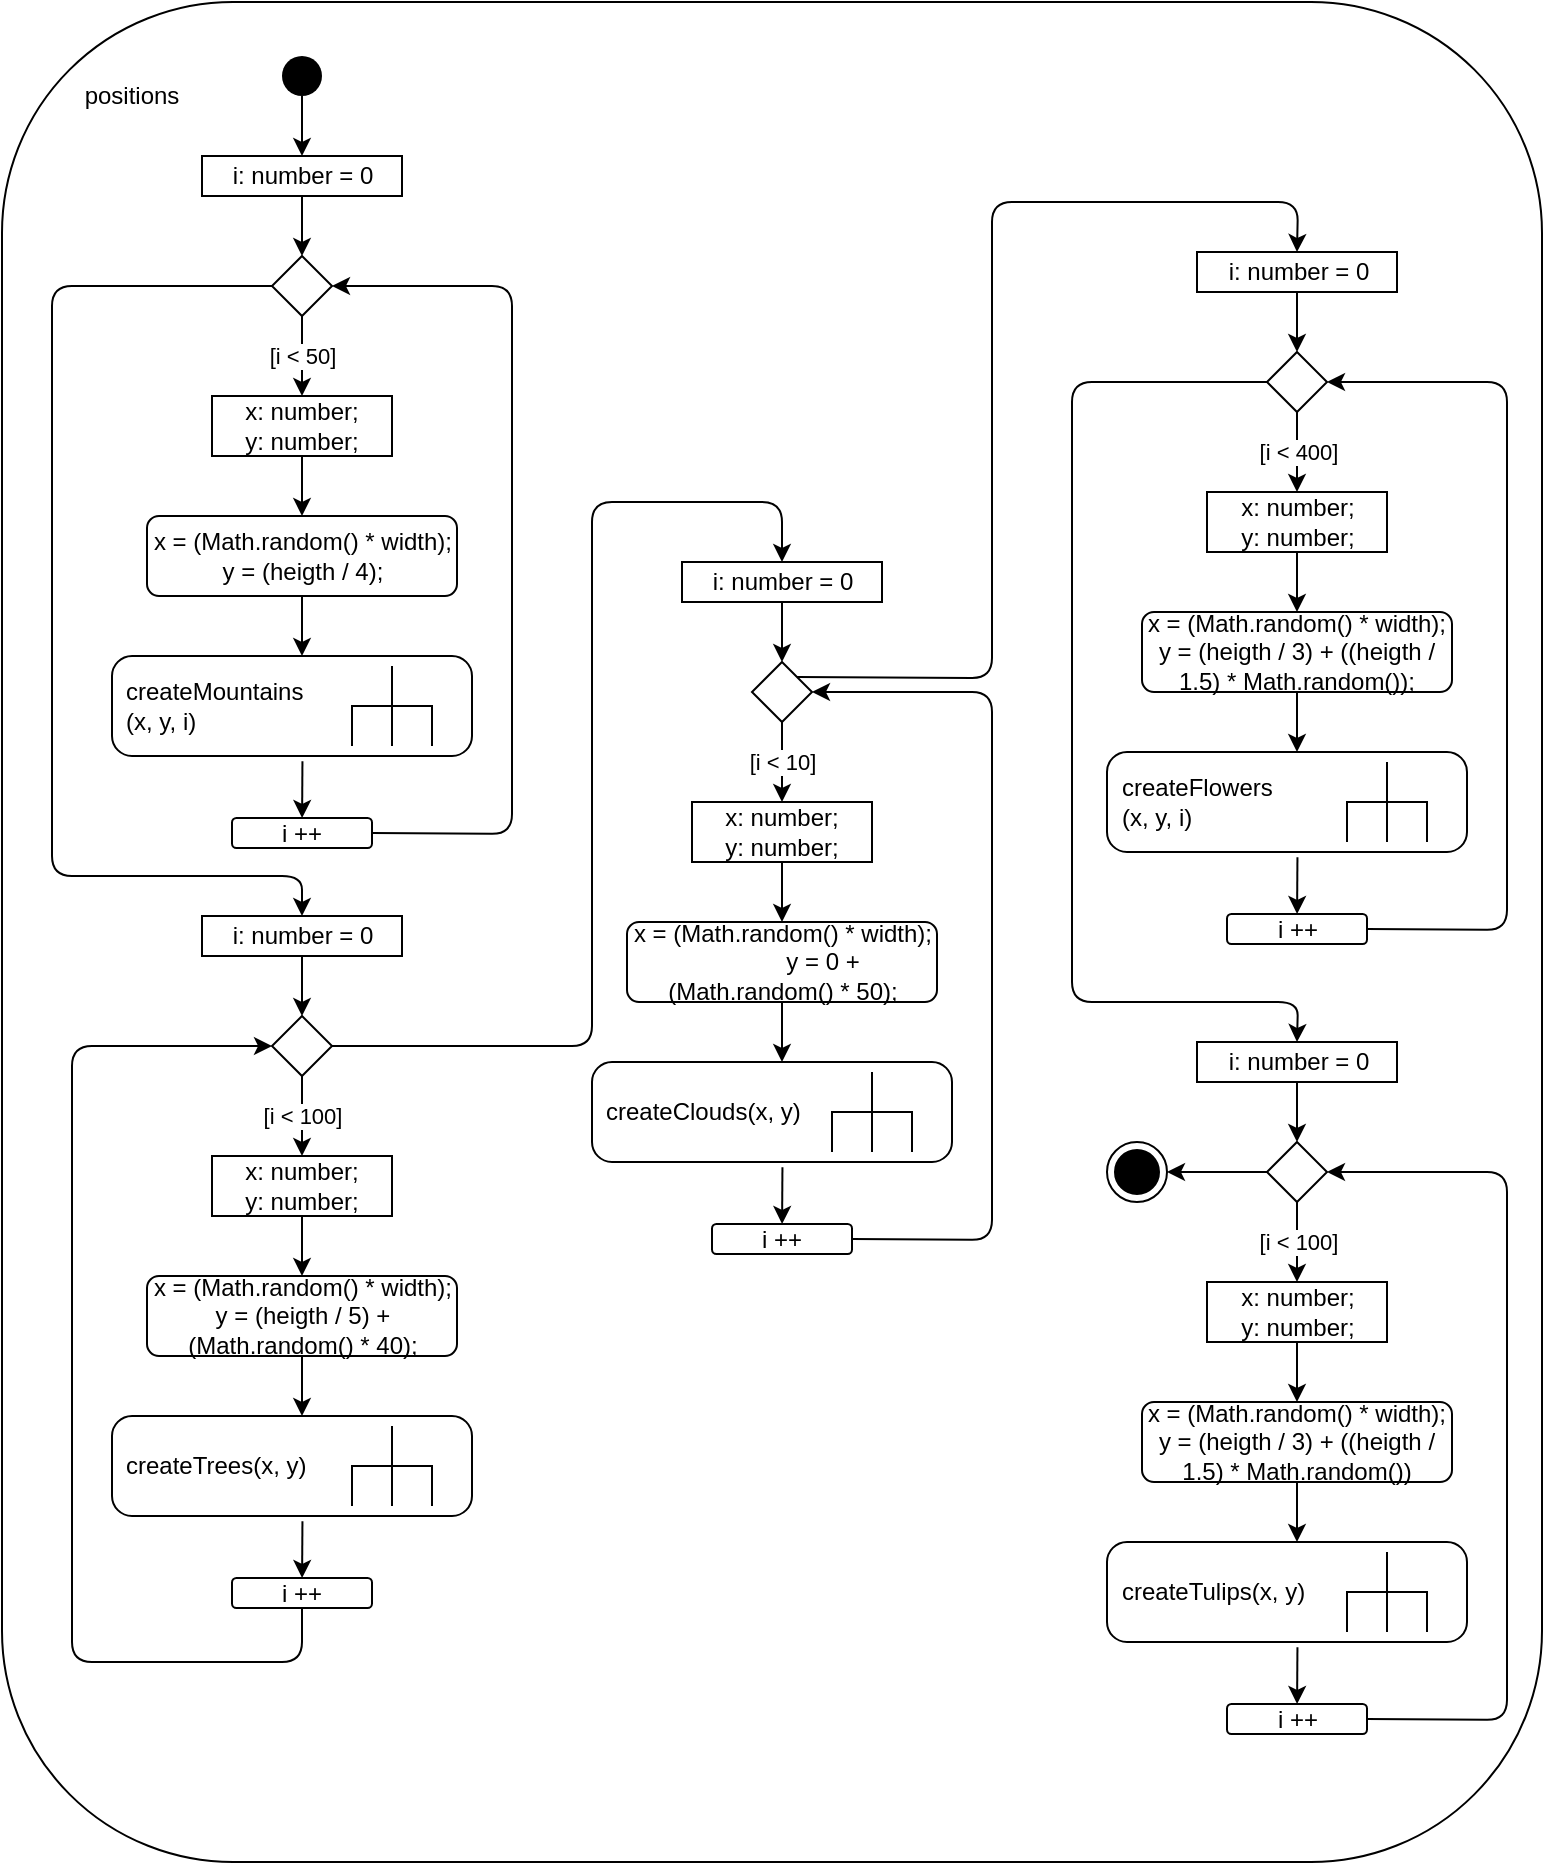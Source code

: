 <mxfile version="14.5.1" type="device" pages="3"><diagram id="n6luPPlhriET4ylf_lGD" name="positions"><mxGraphModel dx="269" dy="342" grid="1" gridSize="10" guides="1" tooltips="1" connect="1" arrows="1" fold="1" page="1" pageScale="1" pageWidth="827" pageHeight="1169" math="0" shadow="0"><root><mxCell id="0"/><mxCell id="1" parent="0"/><mxCell id="P9AFgN6YN1bD2v_tIiAy-15" value="" style="endArrow=classic;html=1;exitX=1;exitY=0;exitDx=0;exitDy=0;entryX=0.5;entryY=0;entryDx=0;entryDy=0;" parent="1" edge="1" target="8X2hgvTMzsmXtecQZe_r-44" source="8X2hgvTMzsmXtecQZe_r-60"><mxGeometry width="50" height="50" relative="1" as="geometry"><mxPoint x="667.5" y="70" as="sourcePoint"/><mxPoint x="667.5" y="110" as="targetPoint"/><Array as="points"><mxPoint x="520" y="358"/><mxPoint x="520" y="120"/><mxPoint x="673" y="120"/></Array></mxGeometry></mxCell><mxCell id="8X2hgvTMzsmXtecQZe_r-1" value="" style="rounded=1;whiteSpace=wrap;html=1;fillColor=none;" vertex="1" parent="1"><mxGeometry x="25" y="20" width="770" height="930" as="geometry"/></mxCell><mxCell id="8X2hgvTMzsmXtecQZe_r-2" value="positions" style="text;html=1;strokeColor=none;fillColor=none;align=center;verticalAlign=middle;whiteSpace=wrap;rounded=0;" vertex="1" parent="1"><mxGeometry x="70" y="57" width="40" height="20" as="geometry"/></mxCell><mxCell id="8X2hgvTMzsmXtecQZe_r-6" value="i: number = 0" style="html=1;fillColor=none;" vertex="1" parent="1"><mxGeometry x="125" y="97" width="100" height="20" as="geometry"/></mxCell><mxCell id="8X2hgvTMzsmXtecQZe_r-7" value="" style="endArrow=classic;html=1;exitX=0.5;exitY=1;exitDx=0;exitDy=0;" edge="1" parent="1" source="8X2hgvTMzsmXtecQZe_r-6"><mxGeometry width="50" height="50" relative="1" as="geometry"><mxPoint x="590" y="82" as="sourcePoint"/><mxPoint x="175" y="147" as="targetPoint"/></mxGeometry></mxCell><mxCell id="8X2hgvTMzsmXtecQZe_r-8" value="&lt;div&gt;x = (Math.random() * width);&lt;/div&gt;&lt;div&gt;&lt;span&gt;y = (heigth / 4);&lt;/span&gt;&lt;/div&gt;" style="rounded=1;whiteSpace=wrap;html=1;fillColor=none;" vertex="1" parent="1"><mxGeometry x="97.5" y="277" width="155" height="40" as="geometry"/></mxCell><mxCell id="8X2hgvTMzsmXtecQZe_r-9" value="" style="rhombus;whiteSpace=wrap;html=1;fillColor=none;" vertex="1" parent="1"><mxGeometry x="160" y="147" width="30" height="30" as="geometry"/></mxCell><mxCell id="8X2hgvTMzsmXtecQZe_r-11" value="" style="endArrow=classic;html=1;exitX=0.5;exitY=1;exitDx=0;exitDy=0;entryX=0.5;entryY=0;entryDx=0;entryDy=0;" edge="1" parent="1" source="8X2hgvTMzsmXtecQZe_r-9" target="8X2hgvTMzsmXtecQZe_r-13"><mxGeometry relative="1" as="geometry"><mxPoint x="550" y="227" as="sourcePoint"/><mxPoint x="550" y="297" as="targetPoint"/></mxGeometry></mxCell><mxCell id="8X2hgvTMzsmXtecQZe_r-12" value="[i &amp;lt; 50]" style="edgeLabel;resizable=0;html=1;align=center;verticalAlign=middle;" connectable="0" vertex="1" parent="8X2hgvTMzsmXtecQZe_r-11"><mxGeometry relative="1" as="geometry"/></mxCell><mxCell id="8X2hgvTMzsmXtecQZe_r-13" value="x: number;&lt;br&gt;y: number;&lt;br&gt;" style="rounded=0;whiteSpace=wrap;html=1;fillColor=none;" vertex="1" parent="1"><mxGeometry x="130" y="217" width="90" height="30" as="geometry"/></mxCell><mxCell id="8X2hgvTMzsmXtecQZe_r-14" value="" style="endArrow=classic;html=1;exitX=0.5;exitY=1;exitDx=0;exitDy=0;entryX=0.5;entryY=0;entryDx=0;entryDy=0;" edge="1" parent="1" source="8X2hgvTMzsmXtecQZe_r-13" target="8X2hgvTMzsmXtecQZe_r-8"><mxGeometry width="50" height="50" relative="1" as="geometry"><mxPoint x="600" y="92" as="sourcePoint"/><mxPoint x="600" y="132" as="targetPoint"/></mxGeometry></mxCell><mxCell id="8X2hgvTMzsmXtecQZe_r-15" value="" style="endArrow=classic;html=1;exitX=0.5;exitY=1;exitDx=0;exitDy=0;" edge="1" parent="1" source="8X2hgvTMzsmXtecQZe_r-8"><mxGeometry width="50" height="50" relative="1" as="geometry"><mxPoint x="590" y="82" as="sourcePoint"/><mxPoint x="175" y="347" as="targetPoint"/></mxGeometry></mxCell><mxCell id="8X2hgvTMzsmXtecQZe_r-18" value="" style="ellipse;fillColor=#000000;strokeColor=none;" vertex="1" parent="1"><mxGeometry x="165" y="47" width="20" height="20" as="geometry"/></mxCell><mxCell id="8X2hgvTMzsmXtecQZe_r-19" value="" style="endArrow=classic;html=1;exitX=0.5;exitY=1;exitDx=0;exitDy=0;entryX=0.5;entryY=0;entryDx=0;entryDy=0;" edge="1" parent="1" source="8X2hgvTMzsmXtecQZe_r-18" target="8X2hgvTMzsmXtecQZe_r-6"><mxGeometry width="50" height="50" relative="1" as="geometry"><mxPoint x="590" y="82" as="sourcePoint"/><mxPoint x="590" y="122" as="targetPoint"/></mxGeometry></mxCell><mxCell id="8X2hgvTMzsmXtecQZe_r-21" value="" style="ellipse;html=1;shape=endState;fillColor=#000000;strokeColor=#000000;" vertex="1" parent="1"><mxGeometry x="577.5" y="590" width="30" height="30" as="geometry"/></mxCell><mxCell id="8X2hgvTMzsmXtecQZe_r-22" value="createMountains&lt;br&gt;(x, y, i)" style="shape=mxgraph.uml25.behaviorAction;html=1;rounded=1;absoluteArcSize=1;arcSize=10;align=left;spacingLeft=5;fillColor=none;" vertex="1" parent="1"><mxGeometry x="80" y="347" width="180" height="50" as="geometry"/></mxCell><mxCell id="8X2hgvTMzsmXtecQZe_r-23" value="" style="endArrow=classic;html=1;exitX=0.529;exitY=1.052;exitDx=0;exitDy=0;exitPerimeter=0;" edge="1" parent="1" source="8X2hgvTMzsmXtecQZe_r-22" target="8X2hgvTMzsmXtecQZe_r-24"><mxGeometry width="50" height="50" relative="1" as="geometry"><mxPoint x="600" y="92" as="sourcePoint"/><mxPoint x="600" y="132" as="targetPoint"/></mxGeometry></mxCell><mxCell id="8X2hgvTMzsmXtecQZe_r-24" value="i ++" style="rounded=1;whiteSpace=wrap;html=1;" vertex="1" parent="1"><mxGeometry x="140" y="428" width="70" height="15" as="geometry"/></mxCell><mxCell id="8X2hgvTMzsmXtecQZe_r-26" value="" style="endArrow=classic;html=1;entryX=1;entryY=0.5;entryDx=0;entryDy=0;exitX=1;exitY=0.5;exitDx=0;exitDy=0;" edge="1" parent="1" source="8X2hgvTMzsmXtecQZe_r-24" target="8X2hgvTMzsmXtecQZe_r-9"><mxGeometry width="50" height="50" relative="1" as="geometry"><mxPoint x="380" y="432" as="sourcePoint"/><mxPoint x="610" y="142" as="targetPoint"/><Array as="points"><mxPoint x="280" y="436"/><mxPoint x="280" y="287"/><mxPoint x="280" y="162"/></Array></mxGeometry></mxCell><mxCell id="8X2hgvTMzsmXtecQZe_r-27" value="" style="endArrow=classic;html=1;exitX=0;exitY=0.5;exitDx=0;exitDy=0;entryX=0.5;entryY=0;entryDx=0;entryDy=0;" edge="1" parent="1" source="8X2hgvTMzsmXtecQZe_r-9" target="8X2hgvTMzsmXtecQZe_r-31"><mxGeometry width="50" height="50" relative="1" as="geometry"><mxPoint x="620" y="112" as="sourcePoint"/><mxPoint x="620" y="152" as="targetPoint"/><Array as="points"><mxPoint x="50" y="162"/><mxPoint x="50" y="457"/><mxPoint x="175" y="457"/></Array></mxGeometry></mxCell><mxCell id="8X2hgvTMzsmXtecQZe_r-31" value="i: number = 0" style="html=1;fillColor=none;" vertex="1" parent="1"><mxGeometry x="125" y="477" width="100" height="20" as="geometry"/></mxCell><mxCell id="8X2hgvTMzsmXtecQZe_r-32" value="" style="endArrow=classic;html=1;exitX=0.5;exitY=1;exitDx=0;exitDy=0;" edge="1" parent="1" source="8X2hgvTMzsmXtecQZe_r-31"><mxGeometry width="50" height="50" relative="1" as="geometry"><mxPoint x="590" y="462" as="sourcePoint"/><mxPoint x="175" y="527" as="targetPoint"/></mxGeometry></mxCell><mxCell id="8X2hgvTMzsmXtecQZe_r-33" value="&lt;div&gt;x = (Math.random() * width);&lt;/div&gt;&lt;div&gt;&lt;span&gt;y = (heigth / 5) + (Math.random() * 40);&lt;/span&gt;&lt;/div&gt;" style="rounded=1;whiteSpace=wrap;html=1;fillColor=none;align=center;" vertex="1" parent="1"><mxGeometry x="97.5" y="657" width="155" height="40" as="geometry"/></mxCell><mxCell id="8X2hgvTMzsmXtecQZe_r-34" value="" style="rhombus;whiteSpace=wrap;html=1;fillColor=none;" vertex="1" parent="1"><mxGeometry x="160" y="527" width="30" height="30" as="geometry"/></mxCell><mxCell id="8X2hgvTMzsmXtecQZe_r-35" value="" style="endArrow=classic;html=1;exitX=0.5;exitY=1;exitDx=0;exitDy=0;entryX=0.5;entryY=0;entryDx=0;entryDy=0;" edge="1" parent="1" source="8X2hgvTMzsmXtecQZe_r-34" target="8X2hgvTMzsmXtecQZe_r-37"><mxGeometry relative="1" as="geometry"><mxPoint x="550" y="607" as="sourcePoint"/><mxPoint x="550" y="677" as="targetPoint"/></mxGeometry></mxCell><mxCell id="8X2hgvTMzsmXtecQZe_r-36" value="[i &amp;lt; 100]" style="edgeLabel;resizable=0;html=1;align=center;verticalAlign=middle;" connectable="0" vertex="1" parent="8X2hgvTMzsmXtecQZe_r-35"><mxGeometry relative="1" as="geometry"/></mxCell><mxCell id="8X2hgvTMzsmXtecQZe_r-37" value="x: number;&lt;br&gt;y: number;&lt;br&gt;" style="rounded=0;whiteSpace=wrap;html=1;fillColor=none;" vertex="1" parent="1"><mxGeometry x="130" y="597" width="90" height="30" as="geometry"/></mxCell><mxCell id="8X2hgvTMzsmXtecQZe_r-38" value="" style="endArrow=classic;html=1;exitX=0.5;exitY=1;exitDx=0;exitDy=0;entryX=0.5;entryY=0;entryDx=0;entryDy=0;" edge="1" parent="1" source="8X2hgvTMzsmXtecQZe_r-37" target="8X2hgvTMzsmXtecQZe_r-33"><mxGeometry width="50" height="50" relative="1" as="geometry"><mxPoint x="600" y="472" as="sourcePoint"/><mxPoint x="600" y="512" as="targetPoint"/></mxGeometry></mxCell><mxCell id="8X2hgvTMzsmXtecQZe_r-39" value="" style="endArrow=classic;html=1;exitX=0.5;exitY=1;exitDx=0;exitDy=0;" edge="1" parent="1" source="8X2hgvTMzsmXtecQZe_r-33"><mxGeometry width="50" height="50" relative="1" as="geometry"><mxPoint x="590" y="462" as="sourcePoint"/><mxPoint x="175" y="727" as="targetPoint"/></mxGeometry></mxCell><mxCell id="8X2hgvTMzsmXtecQZe_r-40" value="createTrees(x, y)" style="shape=mxgraph.uml25.behaviorAction;html=1;rounded=1;absoluteArcSize=1;arcSize=10;align=left;spacingLeft=5;fillColor=none;" vertex="1" parent="1"><mxGeometry x="80" y="727" width="180" height="50" as="geometry"/></mxCell><mxCell id="8X2hgvTMzsmXtecQZe_r-41" value="" style="endArrow=classic;html=1;exitX=0.529;exitY=1.052;exitDx=0;exitDy=0;exitPerimeter=0;" edge="1" parent="1" source="8X2hgvTMzsmXtecQZe_r-40" target="8X2hgvTMzsmXtecQZe_r-42"><mxGeometry width="50" height="50" relative="1" as="geometry"><mxPoint x="600" y="472" as="sourcePoint"/><mxPoint x="600" y="512" as="targetPoint"/></mxGeometry></mxCell><mxCell id="8X2hgvTMzsmXtecQZe_r-42" value="i ++" style="rounded=1;whiteSpace=wrap;html=1;" vertex="1" parent="1"><mxGeometry x="140" y="808" width="70" height="15" as="geometry"/></mxCell><mxCell id="8X2hgvTMzsmXtecQZe_r-44" value="i: number = 0" style="html=1;fillColor=none;" vertex="1" parent="1"><mxGeometry x="622.5" y="145" width="100" height="20" as="geometry"/></mxCell><mxCell id="8X2hgvTMzsmXtecQZe_r-45" value="" style="endArrow=classic;html=1;exitX=0.5;exitY=1;exitDx=0;exitDy=0;" edge="1" parent="1" source="8X2hgvTMzsmXtecQZe_r-44"><mxGeometry width="50" height="50" relative="1" as="geometry"><mxPoint x="1087.5" y="130" as="sourcePoint"/><mxPoint x="672.5" y="195" as="targetPoint"/></mxGeometry></mxCell><mxCell id="8X2hgvTMzsmXtecQZe_r-46" value="&lt;div&gt;x = (Math.random() * width);&lt;/div&gt;&lt;div&gt;&lt;span&gt;y = (heigth / 3) + ((heigth / 1.5) * Math.random());&lt;/span&gt;&lt;/div&gt;" style="rounded=1;whiteSpace=wrap;html=1;fillColor=none;" vertex="1" parent="1"><mxGeometry x="595" y="325" width="155" height="40" as="geometry"/></mxCell><mxCell id="8X2hgvTMzsmXtecQZe_r-47" value="" style="rhombus;whiteSpace=wrap;html=1;fillColor=none;" vertex="1" parent="1"><mxGeometry x="657.5" y="195" width="30" height="30" as="geometry"/></mxCell><mxCell id="8X2hgvTMzsmXtecQZe_r-48" value="" style="endArrow=classic;html=1;exitX=0.5;exitY=1;exitDx=0;exitDy=0;entryX=0.5;entryY=0;entryDx=0;entryDy=0;" edge="1" parent="1" source="8X2hgvTMzsmXtecQZe_r-47" target="8X2hgvTMzsmXtecQZe_r-50"><mxGeometry relative="1" as="geometry"><mxPoint x="1047.5" y="275" as="sourcePoint"/><mxPoint x="1047.5" y="345" as="targetPoint"/></mxGeometry></mxCell><mxCell id="8X2hgvTMzsmXtecQZe_r-49" value="[i &amp;lt; 400]" style="edgeLabel;resizable=0;html=1;align=center;verticalAlign=middle;" connectable="0" vertex="1" parent="8X2hgvTMzsmXtecQZe_r-48"><mxGeometry relative="1" as="geometry"/></mxCell><mxCell id="8X2hgvTMzsmXtecQZe_r-50" value="x: number;&lt;br&gt;y: number;&lt;br&gt;" style="rounded=0;whiteSpace=wrap;html=1;fillColor=none;" vertex="1" parent="1"><mxGeometry x="627.5" y="265" width="90" height="30" as="geometry"/></mxCell><mxCell id="8X2hgvTMzsmXtecQZe_r-51" value="" style="endArrow=classic;html=1;exitX=0.5;exitY=1;exitDx=0;exitDy=0;entryX=0.5;entryY=0;entryDx=0;entryDy=0;" edge="1" parent="1" source="8X2hgvTMzsmXtecQZe_r-50" target="8X2hgvTMzsmXtecQZe_r-46"><mxGeometry width="50" height="50" relative="1" as="geometry"><mxPoint x="1097.5" y="140" as="sourcePoint"/><mxPoint x="1097.5" y="180" as="targetPoint"/></mxGeometry></mxCell><mxCell id="8X2hgvTMzsmXtecQZe_r-52" value="" style="endArrow=classic;html=1;exitX=0.5;exitY=1;exitDx=0;exitDy=0;" edge="1" parent="1" source="8X2hgvTMzsmXtecQZe_r-46"><mxGeometry width="50" height="50" relative="1" as="geometry"><mxPoint x="1087.5" y="130" as="sourcePoint"/><mxPoint x="672.5" y="395" as="targetPoint"/></mxGeometry></mxCell><mxCell id="8X2hgvTMzsmXtecQZe_r-53" value="createFlowers&lt;br&gt;(x, y, i)" style="shape=mxgraph.uml25.behaviorAction;html=1;rounded=1;absoluteArcSize=1;arcSize=10;align=left;spacingLeft=5;fillColor=none;" vertex="1" parent="1"><mxGeometry x="577.5" y="395" width="180" height="50" as="geometry"/></mxCell><mxCell id="8X2hgvTMzsmXtecQZe_r-54" value="" style="endArrow=classic;html=1;exitX=0.529;exitY=1.052;exitDx=0;exitDy=0;exitPerimeter=0;" edge="1" parent="1" source="8X2hgvTMzsmXtecQZe_r-53" target="8X2hgvTMzsmXtecQZe_r-55"><mxGeometry width="50" height="50" relative="1" as="geometry"><mxPoint x="1097.5" y="140" as="sourcePoint"/><mxPoint x="1097.5" y="180" as="targetPoint"/></mxGeometry></mxCell><mxCell id="8X2hgvTMzsmXtecQZe_r-55" value="i ++" style="rounded=1;whiteSpace=wrap;html=1;" vertex="1" parent="1"><mxGeometry x="637.5" y="476" width="70" height="15" as="geometry"/></mxCell><mxCell id="8X2hgvTMzsmXtecQZe_r-56" value="" style="endArrow=classic;html=1;entryX=1;entryY=0.5;entryDx=0;entryDy=0;exitX=1;exitY=0.5;exitDx=0;exitDy=0;" edge="1" parent="1" source="8X2hgvTMzsmXtecQZe_r-55" target="8X2hgvTMzsmXtecQZe_r-47"><mxGeometry width="50" height="50" relative="1" as="geometry"><mxPoint x="877.5" y="480" as="sourcePoint"/><mxPoint x="1107.5" y="190" as="targetPoint"/><Array as="points"><mxPoint x="777.5" y="484"/><mxPoint x="777.5" y="335"/><mxPoint x="777.5" y="210"/></Array></mxGeometry></mxCell><mxCell id="8X2hgvTMzsmXtecQZe_r-57" value="i: number = 0" style="html=1;fillColor=none;" vertex="1" parent="1"><mxGeometry x="365" y="300" width="100" height="20" as="geometry"/></mxCell><mxCell id="8X2hgvTMzsmXtecQZe_r-58" value="" style="endArrow=classic;html=1;exitX=0.5;exitY=1;exitDx=0;exitDy=0;" edge="1" parent="1" source="8X2hgvTMzsmXtecQZe_r-57"><mxGeometry width="50" height="50" relative="1" as="geometry"><mxPoint x="830" y="285" as="sourcePoint"/><mxPoint x="415" y="350" as="targetPoint"/></mxGeometry></mxCell><mxCell id="8X2hgvTMzsmXtecQZe_r-59" value="&lt;div&gt;x = (Math.random() * width);&lt;/div&gt;&lt;div&gt;&amp;nbsp; &amp;nbsp; &amp;nbsp; &amp;nbsp; &amp;nbsp; &amp;nbsp; y = 0 + (Math.random() * 50);&lt;/div&gt;" style="rounded=1;whiteSpace=wrap;html=1;fillColor=none;" vertex="1" parent="1"><mxGeometry x="337.5" y="480" width="155" height="40" as="geometry"/></mxCell><mxCell id="8X2hgvTMzsmXtecQZe_r-60" value="" style="rhombus;whiteSpace=wrap;html=1;fillColor=none;" vertex="1" parent="1"><mxGeometry x="400" y="350" width="30" height="30" as="geometry"/></mxCell><mxCell id="8X2hgvTMzsmXtecQZe_r-61" value="" style="endArrow=classic;html=1;exitX=0.5;exitY=1;exitDx=0;exitDy=0;entryX=0.5;entryY=0;entryDx=0;entryDy=0;" edge="1" parent="1" source="8X2hgvTMzsmXtecQZe_r-60" target="8X2hgvTMzsmXtecQZe_r-63"><mxGeometry relative="1" as="geometry"><mxPoint x="790" y="430" as="sourcePoint"/><mxPoint x="790" y="500" as="targetPoint"/></mxGeometry></mxCell><mxCell id="8X2hgvTMzsmXtecQZe_r-62" value="[i &amp;lt; 10]" style="edgeLabel;resizable=0;html=1;align=center;verticalAlign=middle;" connectable="0" vertex="1" parent="8X2hgvTMzsmXtecQZe_r-61"><mxGeometry relative="1" as="geometry"/></mxCell><mxCell id="8X2hgvTMzsmXtecQZe_r-63" value="x: number;&lt;br&gt;y: number;&lt;br&gt;" style="rounded=0;whiteSpace=wrap;html=1;fillColor=none;" vertex="1" parent="1"><mxGeometry x="370" y="420" width="90" height="30" as="geometry"/></mxCell><mxCell id="8X2hgvTMzsmXtecQZe_r-64" value="" style="endArrow=classic;html=1;exitX=0.5;exitY=1;exitDx=0;exitDy=0;entryX=0.5;entryY=0;entryDx=0;entryDy=0;" edge="1" parent="1" source="8X2hgvTMzsmXtecQZe_r-63" target="8X2hgvTMzsmXtecQZe_r-59"><mxGeometry width="50" height="50" relative="1" as="geometry"><mxPoint x="840" y="295" as="sourcePoint"/><mxPoint x="840" y="335" as="targetPoint"/></mxGeometry></mxCell><mxCell id="8X2hgvTMzsmXtecQZe_r-65" value="" style="endArrow=classic;html=1;exitX=0.5;exitY=1;exitDx=0;exitDy=0;" edge="1" parent="1" source="8X2hgvTMzsmXtecQZe_r-59"><mxGeometry width="50" height="50" relative="1" as="geometry"><mxPoint x="830" y="285" as="sourcePoint"/><mxPoint x="415" y="550" as="targetPoint"/></mxGeometry></mxCell><mxCell id="8X2hgvTMzsmXtecQZe_r-66" value="createClouds(x, y)" style="shape=mxgraph.uml25.behaviorAction;html=1;rounded=1;absoluteArcSize=1;arcSize=10;align=left;spacingLeft=5;fillColor=none;" vertex="1" parent="1"><mxGeometry x="320" y="550" width="180" height="50" as="geometry"/></mxCell><mxCell id="8X2hgvTMzsmXtecQZe_r-67" value="" style="endArrow=classic;html=1;exitX=0.529;exitY=1.052;exitDx=0;exitDy=0;exitPerimeter=0;" edge="1" parent="1" source="8X2hgvTMzsmXtecQZe_r-66" target="8X2hgvTMzsmXtecQZe_r-68"><mxGeometry width="50" height="50" relative="1" as="geometry"><mxPoint x="840" y="295" as="sourcePoint"/><mxPoint x="840" y="335" as="targetPoint"/></mxGeometry></mxCell><mxCell id="8X2hgvTMzsmXtecQZe_r-68" value="i ++" style="rounded=1;whiteSpace=wrap;html=1;" vertex="1" parent="1"><mxGeometry x="380" y="631" width="70" height="15" as="geometry"/></mxCell><mxCell id="8X2hgvTMzsmXtecQZe_r-69" value="" style="endArrow=classic;html=1;entryX=1;entryY=0.5;entryDx=0;entryDy=0;exitX=1;exitY=0.5;exitDx=0;exitDy=0;" edge="1" parent="1" source="8X2hgvTMzsmXtecQZe_r-68" target="8X2hgvTMzsmXtecQZe_r-60"><mxGeometry width="50" height="50" relative="1" as="geometry"><mxPoint x="620" y="635" as="sourcePoint"/><mxPoint x="850" y="345" as="targetPoint"/><Array as="points"><mxPoint x="520" y="639"/><mxPoint x="520" y="490"/><mxPoint x="520" y="365"/></Array></mxGeometry></mxCell><mxCell id="8X2hgvTMzsmXtecQZe_r-70" value="i: number = 0" style="html=1;fillColor=none;" vertex="1" parent="1"><mxGeometry x="622.5" y="540" width="100" height="20" as="geometry"/></mxCell><mxCell id="8X2hgvTMzsmXtecQZe_r-71" value="" style="endArrow=classic;html=1;exitX=0.5;exitY=1;exitDx=0;exitDy=0;" edge="1" parent="1" source="8X2hgvTMzsmXtecQZe_r-70"><mxGeometry width="50" height="50" relative="1" as="geometry"><mxPoint x="1087.5" y="525" as="sourcePoint"/><mxPoint x="672.5" y="590" as="targetPoint"/></mxGeometry></mxCell><mxCell id="8X2hgvTMzsmXtecQZe_r-72" value="&lt;div&gt;x = (Math.random() * width);&lt;/div&gt;&lt;div&gt;&lt;span&gt;y = (heigth / 3) + ((heigth / 1.5) * Math.random())&lt;/span&gt;&lt;/div&gt;" style="rounded=1;whiteSpace=wrap;html=1;fillColor=none;" vertex="1" parent="1"><mxGeometry x="595" y="720" width="155" height="40" as="geometry"/></mxCell><mxCell id="8X2hgvTMzsmXtecQZe_r-73" value="" style="rhombus;whiteSpace=wrap;html=1;fillColor=none;" vertex="1" parent="1"><mxGeometry x="657.5" y="590" width="30" height="30" as="geometry"/></mxCell><mxCell id="8X2hgvTMzsmXtecQZe_r-74" value="" style="endArrow=classic;html=1;exitX=0.5;exitY=1;exitDx=0;exitDy=0;entryX=0.5;entryY=0;entryDx=0;entryDy=0;" edge="1" parent="1" source="8X2hgvTMzsmXtecQZe_r-73" target="8X2hgvTMzsmXtecQZe_r-76"><mxGeometry relative="1" as="geometry"><mxPoint x="1047.5" y="670" as="sourcePoint"/><mxPoint x="1047.5" y="740" as="targetPoint"/></mxGeometry></mxCell><mxCell id="8X2hgvTMzsmXtecQZe_r-75" value="[i &amp;lt; 100]" style="edgeLabel;resizable=0;html=1;align=center;verticalAlign=middle;" connectable="0" vertex="1" parent="8X2hgvTMzsmXtecQZe_r-74"><mxGeometry relative="1" as="geometry"/></mxCell><mxCell id="8X2hgvTMzsmXtecQZe_r-76" value="x: number;&lt;br&gt;y: number;&lt;br&gt;" style="rounded=0;whiteSpace=wrap;html=1;fillColor=none;" vertex="1" parent="1"><mxGeometry x="627.5" y="660" width="90" height="30" as="geometry"/></mxCell><mxCell id="8X2hgvTMzsmXtecQZe_r-77" value="" style="endArrow=classic;html=1;exitX=0.5;exitY=1;exitDx=0;exitDy=0;entryX=0.5;entryY=0;entryDx=0;entryDy=0;" edge="1" parent="1" source="8X2hgvTMzsmXtecQZe_r-76" target="8X2hgvTMzsmXtecQZe_r-72"><mxGeometry width="50" height="50" relative="1" as="geometry"><mxPoint x="1097.5" y="535" as="sourcePoint"/><mxPoint x="1097.5" y="575" as="targetPoint"/></mxGeometry></mxCell><mxCell id="8X2hgvTMzsmXtecQZe_r-78" value="" style="endArrow=classic;html=1;exitX=0.5;exitY=1;exitDx=0;exitDy=0;" edge="1" parent="1" source="8X2hgvTMzsmXtecQZe_r-72"><mxGeometry width="50" height="50" relative="1" as="geometry"><mxPoint x="1087.5" y="525" as="sourcePoint"/><mxPoint x="672.5" y="790" as="targetPoint"/></mxGeometry></mxCell><mxCell id="8X2hgvTMzsmXtecQZe_r-79" value="createTulips(x, y)" style="shape=mxgraph.uml25.behaviorAction;html=1;rounded=1;absoluteArcSize=1;arcSize=10;align=left;spacingLeft=5;fillColor=none;" vertex="1" parent="1"><mxGeometry x="577.5" y="790" width="180" height="50" as="geometry"/></mxCell><mxCell id="8X2hgvTMzsmXtecQZe_r-80" value="" style="endArrow=classic;html=1;exitX=0.529;exitY=1.052;exitDx=0;exitDy=0;exitPerimeter=0;" edge="1" parent="1" source="8X2hgvTMzsmXtecQZe_r-79" target="8X2hgvTMzsmXtecQZe_r-81"><mxGeometry width="50" height="50" relative="1" as="geometry"><mxPoint x="1097.5" y="535" as="sourcePoint"/><mxPoint x="1097.5" y="575" as="targetPoint"/></mxGeometry></mxCell><mxCell id="8X2hgvTMzsmXtecQZe_r-81" value="i ++" style="rounded=1;whiteSpace=wrap;html=1;" vertex="1" parent="1"><mxGeometry x="637.5" y="871" width="70" height="15" as="geometry"/></mxCell><mxCell id="8X2hgvTMzsmXtecQZe_r-82" value="" style="endArrow=classic;html=1;entryX=1;entryY=0.5;entryDx=0;entryDy=0;exitX=1;exitY=0.5;exitDx=0;exitDy=0;" edge="1" parent="1" source="8X2hgvTMzsmXtecQZe_r-81" target="8X2hgvTMzsmXtecQZe_r-73"><mxGeometry width="50" height="50" relative="1" as="geometry"><mxPoint x="877.5" y="875" as="sourcePoint"/><mxPoint x="1107.5" y="585" as="targetPoint"/><Array as="points"><mxPoint x="777.5" y="879"/><mxPoint x="777.5" y="730"/><mxPoint x="777.5" y="605"/></Array></mxGeometry></mxCell><mxCell id="8X2hgvTMzsmXtecQZe_r-98" value="" style="endArrow=classic;html=1;exitX=0;exitY=0.5;exitDx=0;exitDy=0;entryX=0.5;entryY=0;entryDx=0;entryDy=0;" edge="1" parent="1" source="8X2hgvTMzsmXtecQZe_r-47" target="8X2hgvTMzsmXtecQZe_r-70"><mxGeometry width="50" height="50" relative="1" as="geometry"><mxPoint x="677.5" y="80" as="sourcePoint"/><mxPoint x="677.5" y="120" as="targetPoint"/><Array as="points"><mxPoint x="560" y="210"/><mxPoint x="560" y="520"/><mxPoint x="673" y="520"/></Array></mxGeometry></mxCell><mxCell id="8X2hgvTMzsmXtecQZe_r-100" value="" style="endArrow=classic;html=1;exitX=1;exitY=0.5;exitDx=0;exitDy=0;entryX=0.5;entryY=0;entryDx=0;entryDy=0;" edge="1" parent="1" source="8X2hgvTMzsmXtecQZe_r-34" target="8X2hgvTMzsmXtecQZe_r-57"><mxGeometry width="50" height="50" relative="1" as="geometry"><mxPoint x="697.5" y="100" as="sourcePoint"/><mxPoint x="390" y="260" as="targetPoint"/><Array as="points"><mxPoint x="320" y="542"/><mxPoint x="320" y="270"/><mxPoint x="415" y="270"/></Array></mxGeometry></mxCell><mxCell id="8X2hgvTMzsmXtecQZe_r-101" value="" style="endArrow=classic;html=1;exitX=0.5;exitY=1;exitDx=0;exitDy=0;entryX=0;entryY=0.5;entryDx=0;entryDy=0;" edge="1" parent="1" source="8X2hgvTMzsmXtecQZe_r-42" target="8X2hgvTMzsmXtecQZe_r-34"><mxGeometry width="50" height="50" relative="1" as="geometry"><mxPoint x="330" y="810" as="sourcePoint"/><mxPoint x="707.5" y="150" as="targetPoint"/><Array as="points"><mxPoint x="175" y="850"/><mxPoint x="60" y="850"/><mxPoint x="60" y="542"/></Array></mxGeometry></mxCell><mxCell id="8X2hgvTMzsmXtecQZe_r-102" value="" style="endArrow=classic;html=1;exitX=0;exitY=0.5;exitDx=0;exitDy=0;entryX=1;entryY=0.5;entryDx=0;entryDy=0;" edge="1" parent="1" source="8X2hgvTMzsmXtecQZe_r-73" target="8X2hgvTMzsmXtecQZe_r-21"><mxGeometry width="50" height="50" relative="1" as="geometry"><mxPoint x="717.5" y="120" as="sourcePoint"/><mxPoint x="610" y="605" as="targetPoint"/></mxGeometry></mxCell></root></mxGraphModel></diagram><diagram id="rWSftMcIrm-Q8gVAJz8n" name="Trees"><mxGraphModel dx="1343" dy="1711" grid="1" gridSize="10" guides="1" tooltips="1" connect="1" arrows="1" fold="1" page="1" pageScale="1" pageWidth="827" pageHeight="1169" math="0" shadow="0"><root><mxCell id="f2yZj3jfpavME6Efu7Zm-0"/><mxCell id="f2yZj3jfpavME6Efu7Zm-1" parent="f2yZj3jfpavME6Efu7Zm-0"/><mxCell id="8uo5E2zsVDj4g-qq3mVa-2" value="" style="rounded=1;whiteSpace=wrap;html=1;fillColor=none;" vertex="1" parent="f2yZj3jfpavME6Efu7Zm-1"><mxGeometry x="30" y="65" width="300" height="485" as="geometry"/></mxCell><mxCell id="J_hDxkxcECP2YY7xm9Ai-1" value="" style="endArrow=classic;html=1;exitX=0.5;exitY=1;exitDx=0;exitDy=0;entryX=0.5;entryY=0;entryDx=0;entryDy=0;" edge="1" parent="f2yZj3jfpavME6Efu7Zm-1" source="8uo5E2zsVDj4g-qq3mVa-1" target="8uo5E2zsVDj4g-qq3mVa-4"><mxGeometry width="50" height="50" relative="1" as="geometry"><mxPoint x="175" y="130" as="sourcePoint"/><mxPoint x="550" y="70" as="targetPoint"/></mxGeometry></mxCell><mxCell id="amPvuZ8XM2C3CXjXrjPT-0" value="" style="ellipse;html=1;shape=endState;fillColor=#000000;strokeColor=#000000;" vertex="1" parent="f2yZj3jfpavME6Efu7Zm-1"><mxGeometry x="175" y="500" width="30" height="30" as="geometry"/></mxCell><mxCell id="8uo5E2zsVDj4g-qq3mVa-1" value="&lt;span&gt;_x: number;&lt;/span&gt;&lt;br&gt;&lt;span&gt;_y: number;&lt;/span&gt;" style="rounded=0;whiteSpace=wrap;html=1;" vertex="1" parent="f2yZj3jfpavME6Efu7Zm-1"><mxGeometry x="150" y="50" width="80" height="40" as="geometry"/></mxCell><mxCell id="8uo5E2zsVDj4g-qq3mVa-4" value="&lt;div&gt;crc2.save();&lt;/div&gt;" style="ellipse;whiteSpace=wrap;html=1;fillColor=none;" vertex="1" parent="f2yZj3jfpavME6Efu7Zm-1"><mxGeometry x="140" y="120" width="100" height="30" as="geometry"/></mxCell><mxCell id="8uo5E2zsVDj4g-qq3mVa-5" value="crc2.translate(_x, _y);" style="ellipse;whiteSpace=wrap;html=1;fillColor=none;" vertex="1" parent="f2yZj3jfpavME6Efu7Zm-1"><mxGeometry x="125" y="180" width="130" height="30" as="geometry"/></mxCell><mxCell id="8uo5E2zsVDj4g-qq3mVa-6" value="&lt;div&gt;crc2.fillRect(-5, 0, 10, 25);&lt;/div&gt;" style="ellipse;whiteSpace=wrap;html=1;fillColor=none;" vertex="1" parent="f2yZj3jfpavME6Efu7Zm-1"><mxGeometry x="115" y="240" width="150" height="30" as="geometry"/></mxCell><mxCell id="8uo5E2zsVDj4g-qq3mVa-7" value="&lt;div&gt;crc2.arc(0, -10, 12.5, 0, Math.PI * 360);&lt;/div&gt;" style="ellipse;whiteSpace=wrap;html=1;fillColor=none;" vertex="1" parent="f2yZj3jfpavME6Efu7Zm-1"><mxGeometry x="115" y="305" width="150" height="40" as="geometry"/></mxCell><mxCell id="8uo5E2zsVDj4g-qq3mVa-8" value="crc2.fill();" style="ellipse;whiteSpace=wrap;html=1;fillColor=none;" vertex="1" parent="f2yZj3jfpavME6Efu7Zm-1"><mxGeometry x="145" y="380" width="90" height="30" as="geometry"/></mxCell><mxCell id="8uo5E2zsVDj4g-qq3mVa-10" value="create&lt;br&gt;Trees" style="text;html=1;strokeColor=none;fillColor=none;align=center;verticalAlign=middle;whiteSpace=wrap;rounded=0;" vertex="1" parent="f2yZj3jfpavME6Efu7Zm-1"><mxGeometry x="50" y="80" width="40" height="20" as="geometry"/></mxCell><mxCell id="8uo5E2zsVDj4g-qq3mVa-12" value="" style="endArrow=classic;html=1;exitX=0.5;exitY=1;exitDx=0;exitDy=0;entryX=0.5;entryY=0;entryDx=0;entryDy=0;" edge="1" parent="f2yZj3jfpavME6Efu7Zm-1" source="8uo5E2zsVDj4g-qq3mVa-4" target="8uo5E2zsVDj4g-qq3mVa-5"><mxGeometry width="50" height="50" relative="1" as="geometry"><mxPoint x="410" y="360" as="sourcePoint"/><mxPoint x="460" y="310" as="targetPoint"/></mxGeometry></mxCell><mxCell id="8uo5E2zsVDj4g-qq3mVa-13" value="" style="endArrow=classic;html=1;exitX=0.5;exitY=1;exitDx=0;exitDy=0;entryX=0.5;entryY=0;entryDx=0;entryDy=0;" edge="1" parent="f2yZj3jfpavME6Efu7Zm-1" source="8uo5E2zsVDj4g-qq3mVa-5" target="8uo5E2zsVDj4g-qq3mVa-6"><mxGeometry width="50" height="50" relative="1" as="geometry"><mxPoint x="410" y="360" as="sourcePoint"/><mxPoint x="460" y="310" as="targetPoint"/></mxGeometry></mxCell><mxCell id="8uo5E2zsVDj4g-qq3mVa-14" value="" style="endArrow=classic;html=1;exitX=0.5;exitY=1;exitDx=0;exitDy=0;entryX=0.5;entryY=0;entryDx=0;entryDy=0;" edge="1" parent="f2yZj3jfpavME6Efu7Zm-1" source="8uo5E2zsVDj4g-qq3mVa-6" target="8uo5E2zsVDj4g-qq3mVa-7"><mxGeometry width="50" height="50" relative="1" as="geometry"><mxPoint x="420" y="370" as="sourcePoint"/><mxPoint x="470" y="320" as="targetPoint"/></mxGeometry></mxCell><mxCell id="8uo5E2zsVDj4g-qq3mVa-15" value="" style="endArrow=classic;html=1;exitX=0.5;exitY=1;exitDx=0;exitDy=0;entryX=0.5;entryY=0;entryDx=0;entryDy=0;" edge="1" parent="f2yZj3jfpavME6Efu7Zm-1" source="8uo5E2zsVDj4g-qq3mVa-7" target="8uo5E2zsVDj4g-qq3mVa-8"><mxGeometry width="50" height="50" relative="1" as="geometry"><mxPoint x="430" y="380" as="sourcePoint"/><mxPoint x="480" y="330" as="targetPoint"/></mxGeometry></mxCell><mxCell id="8uo5E2zsVDj4g-qq3mVa-16" value="crc2.restore();" style="ellipse;whiteSpace=wrap;html=1;fillColor=none;" vertex="1" parent="f2yZj3jfpavME6Efu7Zm-1"><mxGeometry x="145" y="440" width="90" height="30" as="geometry"/></mxCell><mxCell id="8uo5E2zsVDj4g-qq3mVa-17" value="" style="endArrow=classic;html=1;exitX=0.5;exitY=1;exitDx=0;exitDy=0;entryX=0.5;entryY=0;entryDx=0;entryDy=0;" edge="1" parent="f2yZj3jfpavME6Efu7Zm-1" source="8uo5E2zsVDj4g-qq3mVa-8" target="8uo5E2zsVDj4g-qq3mVa-16"><mxGeometry width="50" height="50" relative="1" as="geometry"><mxPoint x="200" y="355" as="sourcePoint"/><mxPoint x="420" y="430" as="targetPoint"/></mxGeometry></mxCell><mxCell id="8uo5E2zsVDj4g-qq3mVa-19" value="" style="endArrow=classic;html=1;exitX=0.5;exitY=1;exitDx=0;exitDy=0;entryX=0.5;entryY=0;entryDx=0;entryDy=0;" edge="1" parent="f2yZj3jfpavME6Efu7Zm-1" source="8uo5E2zsVDj4g-qq3mVa-16" target="amPvuZ8XM2C3CXjXrjPT-0"><mxGeometry width="50" height="50" relative="1" as="geometry"><mxPoint x="210" y="365" as="sourcePoint"/><mxPoint x="210" y="400" as="targetPoint"/></mxGeometry></mxCell><mxCell id="8uo5E2zsVDj4g-qq3mVa-20" value="" style="rounded=1;whiteSpace=wrap;html=1;fillColor=none;" vertex="1" parent="f2yZj3jfpavME6Efu7Zm-1"><mxGeometry x="30" y="615" width="300" height="405" as="geometry"/></mxCell><mxCell id="8uo5E2zsVDj4g-qq3mVa-21" value="" style="endArrow=classic;html=1;exitX=0.5;exitY=1;exitDx=0;exitDy=0;entryX=0.5;entryY=0;entryDx=0;entryDy=0;" edge="1" parent="f2yZj3jfpavME6Efu7Zm-1" source="8uo5E2zsVDj4g-qq3mVa-23" target="8uo5E2zsVDj4g-qq3mVa-24"><mxGeometry width="50" height="50" relative="1" as="geometry"><mxPoint x="175" y="680" as="sourcePoint"/><mxPoint x="550" y="620" as="targetPoint"/></mxGeometry></mxCell><mxCell id="8uo5E2zsVDj4g-qq3mVa-22" value="" style="ellipse;html=1;shape=endState;fillColor=#000000;strokeColor=#000000;" vertex="1" parent="f2yZj3jfpavME6Efu7Zm-1"><mxGeometry x="175" y="970" width="30" height="30" as="geometry"/></mxCell><mxCell id="8uo5E2zsVDj4g-qq3mVa-23" value="&lt;span&gt;_x: number;&lt;/span&gt;&lt;br&gt;&lt;span&gt;_y: number;&lt;/span&gt;" style="rounded=0;whiteSpace=wrap;html=1;" vertex="1" parent="f2yZj3jfpavME6Efu7Zm-1"><mxGeometry x="150" y="600" width="80" height="40" as="geometry"/></mxCell><mxCell id="8uo5E2zsVDj4g-qq3mVa-24" value="&lt;div&gt;crc2.save();&lt;/div&gt;" style="ellipse;whiteSpace=wrap;html=1;fillColor=none;" vertex="1" parent="f2yZj3jfpavME6Efu7Zm-1"><mxGeometry x="140" y="670" width="100" height="30" as="geometry"/></mxCell><mxCell id="8uo5E2zsVDj4g-qq3mVa-25" value="crc2.translate(_x, _y);" style="ellipse;whiteSpace=wrap;html=1;fillColor=none;" vertex="1" parent="f2yZj3jfpavME6Efu7Zm-1"><mxGeometry x="125" y="730" width="130" height="30" as="geometry"/></mxCell><mxCell id="8uo5E2zsVDj4g-qq3mVa-37" style="edgeStyle=orthogonalEdgeStyle;rounded=0;orthogonalLoop=1;jettySize=auto;html=1;exitX=0.5;exitY=1;exitDx=0;exitDy=0;" edge="1" parent="f2yZj3jfpavME6Efu7Zm-1" source="8uo5E2zsVDj4g-qq3mVa-26" target="8uo5E2zsVDj4g-qq3mVa-28"><mxGeometry relative="1" as="geometry"/></mxCell><mxCell id="8uo5E2zsVDj4g-qq3mVa-26" value="&lt;div&gt;create multiple circles&lt;/div&gt;" style="ellipse;whiteSpace=wrap;html=1;fillColor=none;" vertex="1" parent="f2yZj3jfpavME6Efu7Zm-1"><mxGeometry x="115" y="790" width="150" height="30" as="geometry"/></mxCell><mxCell id="8uo5E2zsVDj4g-qq3mVa-28" value="crc2.fill();" style="ellipse;whiteSpace=wrap;html=1;fillColor=none;" vertex="1" parent="f2yZj3jfpavME6Efu7Zm-1"><mxGeometry x="145" y="850" width="90" height="30" as="geometry"/></mxCell><mxCell id="8uo5E2zsVDj4g-qq3mVa-29" value="create&lt;br&gt;Clouds" style="text;html=1;strokeColor=none;fillColor=none;align=center;verticalAlign=middle;whiteSpace=wrap;rounded=0;" vertex="1" parent="f2yZj3jfpavME6Efu7Zm-1"><mxGeometry x="50" y="630" width="40" height="20" as="geometry"/></mxCell><mxCell id="8uo5E2zsVDj4g-qq3mVa-30" value="" style="endArrow=classic;html=1;exitX=0.5;exitY=1;exitDx=0;exitDy=0;entryX=0.5;entryY=0;entryDx=0;entryDy=0;" edge="1" parent="f2yZj3jfpavME6Efu7Zm-1" source="8uo5E2zsVDj4g-qq3mVa-24" target="8uo5E2zsVDj4g-qq3mVa-25"><mxGeometry width="50" height="50" relative="1" as="geometry"><mxPoint x="410" y="910" as="sourcePoint"/><mxPoint x="460" y="860" as="targetPoint"/></mxGeometry></mxCell><mxCell id="8uo5E2zsVDj4g-qq3mVa-31" value="" style="endArrow=classic;html=1;exitX=0.5;exitY=1;exitDx=0;exitDy=0;entryX=0.5;entryY=0;entryDx=0;entryDy=0;" edge="1" parent="f2yZj3jfpavME6Efu7Zm-1" source="8uo5E2zsVDj4g-qq3mVa-25" target="8uo5E2zsVDj4g-qq3mVa-26"><mxGeometry width="50" height="50" relative="1" as="geometry"><mxPoint x="410" y="910" as="sourcePoint"/><mxPoint x="460" y="860" as="targetPoint"/></mxGeometry></mxCell><mxCell id="8uo5E2zsVDj4g-qq3mVa-34" value="crc2.restore();" style="ellipse;whiteSpace=wrap;html=1;fillColor=none;" vertex="1" parent="f2yZj3jfpavME6Efu7Zm-1"><mxGeometry x="145" y="910" width="90" height="30" as="geometry"/></mxCell><mxCell id="8uo5E2zsVDj4g-qq3mVa-35" value="" style="endArrow=classic;html=1;exitX=0.5;exitY=1;exitDx=0;exitDy=0;entryX=0.5;entryY=0;entryDx=0;entryDy=0;" edge="1" parent="f2yZj3jfpavME6Efu7Zm-1" source="8uo5E2zsVDj4g-qq3mVa-28" target="8uo5E2zsVDj4g-qq3mVa-34"><mxGeometry width="50" height="50" relative="1" as="geometry"><mxPoint x="200" y="905" as="sourcePoint"/><mxPoint x="420" y="980" as="targetPoint"/></mxGeometry></mxCell><mxCell id="8uo5E2zsVDj4g-qq3mVa-36" value="" style="endArrow=classic;html=1;exitX=0.5;exitY=1;exitDx=0;exitDy=0;entryX=0.5;entryY=0;entryDx=0;entryDy=0;" edge="1" parent="f2yZj3jfpavME6Efu7Zm-1" source="8uo5E2zsVDj4g-qq3mVa-34" target="8uo5E2zsVDj4g-qq3mVa-22"><mxGeometry width="50" height="50" relative="1" as="geometry"><mxPoint x="210" y="915" as="sourcePoint"/><mxPoint x="210" y="950" as="targetPoint"/></mxGeometry></mxCell><mxCell id="zaZkC7W7qbT8_y9LzJl5-0" value="" style="rounded=1;whiteSpace=wrap;html=1;fillColor=none;" vertex="1" parent="f2yZj3jfpavME6Efu7Zm-1"><mxGeometry x="420" y="65" width="320" height="815" as="geometry"/></mxCell><mxCell id="zaZkC7W7qbT8_y9LzJl5-1" style="edgeStyle=orthogonalEdgeStyle;rounded=0;orthogonalLoop=1;jettySize=auto;html=1;exitX=0.5;exitY=1;exitDx=0;exitDy=0;" edge="1" parent="f2yZj3jfpavME6Efu7Zm-1" source="zaZkC7W7qbT8_y9LzJl5-2" target="zaZkC7W7qbT8_y9LzJl5-18"><mxGeometry relative="1" as="geometry"/></mxCell><mxCell id="zaZkC7W7qbT8_y9LzJl5-2" value="_x: number;&lt;br&gt;_y: number;&lt;br&gt;_i: number" style="rounded=0;whiteSpace=wrap;html=1;" vertex="1" parent="f2yZj3jfpavME6Efu7Zm-1"><mxGeometry x="550" y="40" width="80" height="50" as="geometry"/></mxCell><mxCell id="zaZkC7W7qbT8_y9LzJl5-3" value="" style="ellipse;html=1;shape=endState;fillColor=#000000;strokeColor=#000000;" vertex="1" parent="f2yZj3jfpavME6Efu7Zm-1"><mxGeometry x="580" y="830" width="30" height="30" as="geometry"/></mxCell><mxCell id="zaZkC7W7qbT8_y9LzJl5-4" value="&lt;div&gt;crc2.save();&lt;/div&gt;" style="ellipse;whiteSpace=wrap;html=1;fillColor=none;" vertex="1" parent="f2yZj3jfpavME6Efu7Zm-1"><mxGeometry x="540" y="220" width="100" height="30" as="geometry"/></mxCell><mxCell id="zaZkC7W7qbT8_y9LzJl5-5" style="edgeStyle=orthogonalEdgeStyle;rounded=0;orthogonalLoop=1;jettySize=auto;html=1;exitX=0.5;exitY=1;exitDx=0;exitDy=0;entryX=0.5;entryY=0;entryDx=0;entryDy=0;" edge="1" parent="f2yZj3jfpavME6Efu7Zm-1" source="zaZkC7W7qbT8_y9LzJl5-6" target="zaZkC7W7qbT8_y9LzJl5-20"><mxGeometry relative="1" as="geometry"/></mxCell><mxCell id="zaZkC7W7qbT8_y9LzJl5-6" value="crc2.translate(_x, _y);" style="ellipse;whiteSpace=wrap;html=1;fillColor=none;" vertex="1" parent="f2yZj3jfpavME6Efu7Zm-1"><mxGeometry x="525" y="280" width="130" height="30" as="geometry"/></mxCell><mxCell id="zaZkC7W7qbT8_y9LzJl5-7" value="&lt;div&gt;create triangle with lines&lt;/div&gt;" style="ellipse;whiteSpace=wrap;html=1;fillColor=none;" vertex="1" parent="f2yZj3jfpavME6Efu7Zm-1"><mxGeometry x="520" y="580" width="150" height="30" as="geometry"/></mxCell><mxCell id="zaZkC7W7qbT8_y9LzJl5-8" value="&lt;div&gt;crc2.stroke() in dark-grey&lt;/div&gt;" style="ellipse;whiteSpace=wrap;html=1;fillColor=none;" vertex="1" parent="f2yZj3jfpavME6Efu7Zm-1"><mxGeometry x="520" y="645" width="150" height="35" as="geometry"/></mxCell><mxCell id="zaZkC7W7qbT8_y9LzJl5-9" value="crc2.fill() in grey" style="ellipse;whiteSpace=wrap;html=1;fillColor=none;" vertex="1" parent="f2yZj3jfpavME6Efu7Zm-1"><mxGeometry x="545" y="710" width="100" height="30" as="geometry"/></mxCell><mxCell id="zaZkC7W7qbT8_y9LzJl5-10" value="create&lt;br&gt;Mountains" style="text;html=1;strokeColor=none;fillColor=none;align=center;verticalAlign=middle;whiteSpace=wrap;rounded=0;" vertex="1" parent="f2yZj3jfpavME6Efu7Zm-1"><mxGeometry x="450" y="80" width="40" height="20" as="geometry"/></mxCell><mxCell id="zaZkC7W7qbT8_y9LzJl5-11" value="" style="endArrow=classic;html=1;exitX=0.5;exitY=1;exitDx=0;exitDy=0;entryX=0.5;entryY=0;entryDx=0;entryDy=0;" edge="1" parent="f2yZj3jfpavME6Efu7Zm-1" source="zaZkC7W7qbT8_y9LzJl5-4" target="zaZkC7W7qbT8_y9LzJl5-6"><mxGeometry width="50" height="50" relative="1" as="geometry"><mxPoint x="810" y="550" as="sourcePoint"/><mxPoint x="860" y="500" as="targetPoint"/></mxGeometry></mxCell><mxCell id="zaZkC7W7qbT8_y9LzJl5-12" value="" style="endArrow=classic;html=1;exitX=0.5;exitY=1;exitDx=0;exitDy=0;entryX=0.5;entryY=0;entryDx=0;entryDy=0;" edge="1" parent="f2yZj3jfpavME6Efu7Zm-1" source="zaZkC7W7qbT8_y9LzJl5-7" target="zaZkC7W7qbT8_y9LzJl5-8"><mxGeometry width="50" height="50" relative="1" as="geometry"><mxPoint x="825" y="710" as="sourcePoint"/><mxPoint x="875" y="660" as="targetPoint"/></mxGeometry></mxCell><mxCell id="zaZkC7W7qbT8_y9LzJl5-13" value="" style="endArrow=classic;html=1;exitX=0.5;exitY=1;exitDx=0;exitDy=0;entryX=0.5;entryY=0;entryDx=0;entryDy=0;" edge="1" parent="f2yZj3jfpavME6Efu7Zm-1" source="zaZkC7W7qbT8_y9LzJl5-8" target="zaZkC7W7qbT8_y9LzJl5-9"><mxGeometry width="50" height="50" relative="1" as="geometry"><mxPoint x="835" y="720" as="sourcePoint"/><mxPoint x="885" y="670" as="targetPoint"/></mxGeometry></mxCell><mxCell id="zaZkC7W7qbT8_y9LzJl5-14" value="crc2.restore();" style="ellipse;whiteSpace=wrap;html=1;fillColor=none;" vertex="1" parent="f2yZj3jfpavME6Efu7Zm-1"><mxGeometry x="550" y="770" width="90" height="30" as="geometry"/></mxCell><mxCell id="zaZkC7W7qbT8_y9LzJl5-15" value="" style="endArrow=classic;html=1;exitX=0.5;exitY=1;exitDx=0;exitDy=0;entryX=0.5;entryY=0;entryDx=0;entryDy=0;" edge="1" parent="f2yZj3jfpavME6Efu7Zm-1" source="zaZkC7W7qbT8_y9LzJl5-9" target="zaZkC7W7qbT8_y9LzJl5-14"><mxGeometry width="50" height="50" relative="1" as="geometry"><mxPoint x="605" y="695" as="sourcePoint"/><mxPoint x="825" y="770" as="targetPoint"/></mxGeometry></mxCell><mxCell id="zaZkC7W7qbT8_y9LzJl5-16" value="" style="endArrow=classic;html=1;exitX=0.5;exitY=1;exitDx=0;exitDy=0;entryX=0.5;entryY=0;entryDx=0;entryDy=0;" edge="1" parent="f2yZj3jfpavME6Efu7Zm-1" source="zaZkC7W7qbT8_y9LzJl5-14" target="zaZkC7W7qbT8_y9LzJl5-3"><mxGeometry width="50" height="50" relative="1" as="geometry"><mxPoint x="615" y="705" as="sourcePoint"/><mxPoint x="615" y="740" as="targetPoint"/></mxGeometry></mxCell><mxCell id="zaZkC7W7qbT8_y9LzJl5-17" style="edgeStyle=orthogonalEdgeStyle;rounded=0;orthogonalLoop=1;jettySize=auto;html=1;exitX=0.5;exitY=1;exitDx=0;exitDy=0;" edge="1" parent="f2yZj3jfpavME6Efu7Zm-1" source="zaZkC7W7qbT8_y9LzJl5-18" target="zaZkC7W7qbT8_y9LzJl5-4"><mxGeometry relative="1" as="geometry"/></mxCell><mxCell id="zaZkC7W7qbT8_y9LzJl5-18" value="scaleFactor: number = Math.floor(Math.random() * 3);" style="rounded=0;whiteSpace=wrap;html=1;fillColor=none;" vertex="1" parent="f2yZj3jfpavME6Efu7Zm-1"><mxGeometry x="510" y="130" width="160" height="60" as="geometry"/></mxCell><mxCell id="zaZkC7W7qbT8_y9LzJl5-19" style="edgeStyle=orthogonalEdgeStyle;rounded=0;orthogonalLoop=1;jettySize=auto;html=1;exitX=1;exitY=0.5;exitDx=0;exitDy=0;" edge="1" parent="f2yZj3jfpavME6Efu7Zm-1" source="zaZkC7W7qbT8_y9LzJl5-20"><mxGeometry relative="1" as="geometry"><mxPoint x="660" y="390" as="targetPoint"/><Array as="points"><mxPoint x="660" y="363"/></Array></mxGeometry></mxCell><mxCell id="zaZkC7W7qbT8_y9LzJl5-20" value="" style="rhombus;whiteSpace=wrap;html=1;fillColor=none;" vertex="1" parent="f2yZj3jfpavME6Efu7Zm-1"><mxGeometry x="575" y="345" width="35" height="35" as="geometry"/></mxCell><mxCell id="zaZkC7W7qbT8_y9LzJl5-21" value="" style="endArrow=classic;html=1;exitX=0;exitY=0.5;exitDx=0;exitDy=0;" edge="1" parent="f2yZj3jfpavME6Efu7Zm-1" source="zaZkC7W7qbT8_y9LzJl5-20"><mxGeometry relative="1" as="geometry"><mxPoint x="423.2" y="310" as="sourcePoint"/><mxPoint x="520" y="410" as="targetPoint"/><Array as="points"><mxPoint x="520" y="363"/></Array></mxGeometry></mxCell><mxCell id="zaZkC7W7qbT8_y9LzJl5-22" value="[i &amp;lt; 25]" style="edgeLabel;resizable=0;html=1;align=center;verticalAlign=middle;" connectable="0" vertex="1" parent="zaZkC7W7qbT8_y9LzJl5-21"><mxGeometry relative="1" as="geometry"/></mxCell><mxCell id="zaZkC7W7qbT8_y9LzJl5-23" style="edgeStyle=orthogonalEdgeStyle;rounded=0;orthogonalLoop=1;jettySize=auto;html=1;exitX=0.5;exitY=1;exitDx=0;exitDy=0;entryX=0;entryY=0.5;entryDx=0;entryDy=0;" edge="1" parent="f2yZj3jfpavME6Efu7Zm-1" source="zaZkC7W7qbT8_y9LzJl5-24" target="zaZkC7W7qbT8_y9LzJl5-28"><mxGeometry relative="1" as="geometry"/></mxCell><mxCell id="zaZkC7W7qbT8_y9LzJl5-24" value="&lt;div&gt;crc2.scale&lt;/div&gt;&lt;div&gt;(scaleFactor, scaleFactor)&lt;/div&gt;" style="ellipse;whiteSpace=wrap;html=1;fillColor=none;" vertex="1" parent="f2yZj3jfpavME6Efu7Zm-1"><mxGeometry x="470" y="410" width="100" height="50" as="geometry"/></mxCell><mxCell id="zaZkC7W7qbT8_y9LzJl5-25" style="edgeStyle=orthogonalEdgeStyle;rounded=0;orthogonalLoop=1;jettySize=auto;html=1;exitX=0.5;exitY=1;exitDx=0;exitDy=0;entryX=1;entryY=0.5;entryDx=0;entryDy=0;" edge="1" parent="f2yZj3jfpavME6Efu7Zm-1" source="zaZkC7W7qbT8_y9LzJl5-26" target="zaZkC7W7qbT8_y9LzJl5-28"><mxGeometry relative="1" as="geometry"/></mxCell><mxCell id="zaZkC7W7qbT8_y9LzJl5-26" value="&lt;div&gt;crc2.scale(1, 1)&lt;/div&gt;" style="ellipse;whiteSpace=wrap;html=1;fillColor=none;" vertex="1" parent="f2yZj3jfpavME6Efu7Zm-1"><mxGeometry x="610" y="390" width="100" height="30" as="geometry"/></mxCell><mxCell id="zaZkC7W7qbT8_y9LzJl5-27" style="edgeStyle=orthogonalEdgeStyle;rounded=0;orthogonalLoop=1;jettySize=auto;html=1;exitX=0.5;exitY=1;exitDx=0;exitDy=0;entryX=0.5;entryY=0;entryDx=0;entryDy=0;" edge="1" parent="f2yZj3jfpavME6Efu7Zm-1" source="zaZkC7W7qbT8_y9LzJl5-28" target="zaZkC7W7qbT8_y9LzJl5-30"><mxGeometry relative="1" as="geometry"/></mxCell><mxCell id="zaZkC7W7qbT8_y9LzJl5-28" value="" style="rhombus;whiteSpace=wrap;html=1;fillColor=none;" vertex="1" parent="f2yZj3jfpavME6Efu7Zm-1"><mxGeometry x="575" y="470" width="35" height="35" as="geometry"/></mxCell><mxCell id="zaZkC7W7qbT8_y9LzJl5-29" style="edgeStyle=orthogonalEdgeStyle;rounded=0;orthogonalLoop=1;jettySize=auto;html=1;exitX=0.5;exitY=1;exitDx=0;exitDy=0;entryX=0.5;entryY=0;entryDx=0;entryDy=0;" edge="1" parent="f2yZj3jfpavME6Efu7Zm-1" source="zaZkC7W7qbT8_y9LzJl5-30" target="zaZkC7W7qbT8_y9LzJl5-7"><mxGeometry relative="1" as="geometry"/></mxCell><mxCell id="zaZkC7W7qbT8_y9LzJl5-30" value="&lt;div&gt;crc2.beginPath();&lt;/div&gt;" style="ellipse;whiteSpace=wrap;html=1;fillColor=none;" vertex="1" parent="f2yZj3jfpavME6Efu7Zm-1"><mxGeometry x="536.25" y="530" width="112.5" height="30" as="geometry"/></mxCell></root></mxGraphModel></diagram><diagram id="QukKIewJ2zXFUgdeKhfu" name="Flowers"><mxGraphModel dx="1374" dy="1711" grid="1" gridSize="10" guides="1" tooltips="1" connect="1" arrows="1" fold="1" page="1" pageScale="1" pageWidth="827" pageHeight="1169" math="0" shadow="0"><root><mxCell id="RFbg4WU_bGiwfV7j1_A--0"/><mxCell id="RFbg4WU_bGiwfV7j1_A--1" parent="RFbg4WU_bGiwfV7j1_A--0"/><mxCell id="RFbg4WU_bGiwfV7j1_A--2" value="" style="rounded=1;whiteSpace=wrap;html=1;fillColor=none;" vertex="1" parent="RFbg4WU_bGiwfV7j1_A--1"><mxGeometry x="40" y="65" width="260" height="915" as="geometry"/></mxCell><mxCell id="RFbg4WU_bGiwfV7j1_A--3" value="" style="endArrow=classic;html=1;exitX=0.5;exitY=1;exitDx=0;exitDy=0;entryX=0.5;entryY=0;entryDx=0;entryDy=0;" edge="1" parent="RFbg4WU_bGiwfV7j1_A--1" source="RFbg4WU_bGiwfV7j1_A--5" target="RFbg4WU_bGiwfV7j1_A--6"><mxGeometry width="50" height="50" relative="1" as="geometry"><mxPoint x="175" y="130" as="sourcePoint"/><mxPoint x="550" y="70" as="targetPoint"/></mxGeometry></mxCell><mxCell id="RFbg4WU_bGiwfV7j1_A--4" value="" style="ellipse;html=1;shape=endState;fillColor=#000000;strokeColor=#000000;" vertex="1" parent="RFbg4WU_bGiwfV7j1_A--1"><mxGeometry x="175" y="920" width="30" height="30" as="geometry"/></mxCell><mxCell id="RFbg4WU_bGiwfV7j1_A--5" value="&lt;span&gt;_x: number;&lt;/span&gt;&lt;br&gt;&lt;span&gt;_y: number;&lt;/span&gt;" style="rounded=0;whiteSpace=wrap;html=1;" vertex="1" parent="RFbg4WU_bGiwfV7j1_A--1"><mxGeometry x="150" y="50" width="80" height="40" as="geometry"/></mxCell><mxCell id="RFbg4WU_bGiwfV7j1_A--6" value="&lt;div&gt;crc2.save();&lt;/div&gt;" style="ellipse;whiteSpace=wrap;html=1;fillColor=none;" vertex="1" parent="RFbg4WU_bGiwfV7j1_A--1"><mxGeometry x="140" y="120" width="100" height="30" as="geometry"/></mxCell><mxCell id="RFbg4WU_bGiwfV7j1_A--7" value="crc2.translate(_x, _y);" style="ellipse;whiteSpace=wrap;html=1;fillColor=none;" vertex="1" parent="RFbg4WU_bGiwfV7j1_A--1"><mxGeometry x="125" y="180" width="130" height="30" as="geometry"/></mxCell><mxCell id="RFbg4WU_bGiwfV7j1_A--21" style="edgeStyle=orthogonalEdgeStyle;rounded=0;orthogonalLoop=1;jettySize=auto;html=1;exitX=0.5;exitY=1;exitDx=0;exitDy=0;" edge="1" parent="RFbg4WU_bGiwfV7j1_A--1" source="RFbg4WU_bGiwfV7j1_A--8" target="RFbg4WU_bGiwfV7j1_A--19"><mxGeometry relative="1" as="geometry"/></mxCell><mxCell id="RFbg4WU_bGiwfV7j1_A--8" value="&lt;div&gt;crc2.beginPath();&lt;/div&gt;" style="ellipse;whiteSpace=wrap;html=1;fillColor=none;" vertex="1" parent="RFbg4WU_bGiwfV7j1_A--1"><mxGeometry x="115" y="240" width="150" height="30" as="geometry"/></mxCell><mxCell id="RFbg4WU_bGiwfV7j1_A--33" style="edgeStyle=orthogonalEdgeStyle;rounded=0;orthogonalLoop=1;jettySize=auto;html=1;exitX=0.5;exitY=1;exitDx=0;exitDy=0;entryX=0.5;entryY=0;entryDx=0;entryDy=0;" edge="1" parent="RFbg4WU_bGiwfV7j1_A--1" source="RFbg4WU_bGiwfV7j1_A--9" target="RFbg4WU_bGiwfV7j1_A--32"><mxGeometry relative="1" as="geometry"/></mxCell><mxCell id="RFbg4WU_bGiwfV7j1_A--9" value="crc2.lineTo(0, 0);" style="ellipse;whiteSpace=wrap;html=1;fillColor=none;" vertex="1" parent="RFbg4WU_bGiwfV7j1_A--1"><mxGeometry x="115" y="670" width="150" height="35" as="geometry"/></mxCell><mxCell id="RFbg4WU_bGiwfV7j1_A--10" value="crc2.fill();" style="ellipse;whiteSpace=wrap;html=1;fillColor=none;" vertex="1" parent="RFbg4WU_bGiwfV7j1_A--1"><mxGeometry x="145" y="800" width="90" height="30" as="geometry"/></mxCell><mxCell id="RFbg4WU_bGiwfV7j1_A--11" value="create&lt;br&gt;Tulips" style="text;html=1;strokeColor=none;fillColor=none;align=center;verticalAlign=middle;whiteSpace=wrap;rounded=0;" vertex="1" parent="RFbg4WU_bGiwfV7j1_A--1"><mxGeometry x="50" y="80" width="40" height="20" as="geometry"/></mxCell><mxCell id="RFbg4WU_bGiwfV7j1_A--12" value="" style="endArrow=classic;html=1;exitX=0.5;exitY=1;exitDx=0;exitDy=0;entryX=0.5;entryY=0;entryDx=0;entryDy=0;" edge="1" parent="RFbg4WU_bGiwfV7j1_A--1" source="RFbg4WU_bGiwfV7j1_A--6" target="RFbg4WU_bGiwfV7j1_A--7"><mxGeometry width="50" height="50" relative="1" as="geometry"><mxPoint x="410" y="360" as="sourcePoint"/><mxPoint x="460" y="310" as="targetPoint"/></mxGeometry></mxCell><mxCell id="RFbg4WU_bGiwfV7j1_A--13" value="" style="endArrow=classic;html=1;exitX=0.5;exitY=1;exitDx=0;exitDy=0;entryX=0.5;entryY=0;entryDx=0;entryDy=0;" edge="1" parent="RFbg4WU_bGiwfV7j1_A--1" source="RFbg4WU_bGiwfV7j1_A--7" target="RFbg4WU_bGiwfV7j1_A--8"><mxGeometry width="50" height="50" relative="1" as="geometry"><mxPoint x="410" y="360" as="sourcePoint"/><mxPoint x="460" y="310" as="targetPoint"/></mxGeometry></mxCell><mxCell id="RFbg4WU_bGiwfV7j1_A--16" value="crc2.restore();" style="ellipse;whiteSpace=wrap;html=1;fillColor=none;" vertex="1" parent="RFbg4WU_bGiwfV7j1_A--1"><mxGeometry x="145" y="860" width="90" height="30" as="geometry"/></mxCell><mxCell id="RFbg4WU_bGiwfV7j1_A--17" value="" style="endArrow=classic;html=1;exitX=0.5;exitY=1;exitDx=0;exitDy=0;entryX=0.5;entryY=0;entryDx=0;entryDy=0;" edge="1" parent="RFbg4WU_bGiwfV7j1_A--1" source="RFbg4WU_bGiwfV7j1_A--10" target="RFbg4WU_bGiwfV7j1_A--16"><mxGeometry width="50" height="50" relative="1" as="geometry"><mxPoint x="230" y="825" as="sourcePoint"/><mxPoint x="450" y="900" as="targetPoint"/></mxGeometry></mxCell><mxCell id="RFbg4WU_bGiwfV7j1_A--18" value="" style="endArrow=classic;html=1;exitX=0.5;exitY=1;exitDx=0;exitDy=0;entryX=0.5;entryY=0;entryDx=0;entryDy=0;" edge="1" parent="RFbg4WU_bGiwfV7j1_A--1" source="RFbg4WU_bGiwfV7j1_A--16" target="RFbg4WU_bGiwfV7j1_A--4"><mxGeometry width="50" height="50" relative="1" as="geometry"><mxPoint x="240" y="835" as="sourcePoint"/><mxPoint x="240" y="870" as="targetPoint"/></mxGeometry></mxCell><mxCell id="RFbg4WU_bGiwfV7j1_A--26" style="edgeStyle=orthogonalEdgeStyle;rounded=0;orthogonalLoop=1;jettySize=auto;html=1;exitX=0.5;exitY=1;exitDx=0;exitDy=0;" edge="1" parent="RFbg4WU_bGiwfV7j1_A--1" source="RFbg4WU_bGiwfV7j1_A--19" target="RFbg4WU_bGiwfV7j1_A--20"><mxGeometry relative="1" as="geometry"/></mxCell><mxCell id="RFbg4WU_bGiwfV7j1_A--19" value="&lt;div&gt;crc2.quadraticCurveTo&lt;/div&gt;&lt;div&gt;(5, 5, 10, 0);&lt;span&gt;&amp;nbsp; &amp;nbsp; &amp;nbsp; &amp;nbsp;&amp;nbsp;&lt;/span&gt;&lt;/div&gt;" style="ellipse;whiteSpace=wrap;html=1;fillColor=none;" vertex="1" parent="RFbg4WU_bGiwfV7j1_A--1"><mxGeometry x="115" y="302.5" width="150" height="40" as="geometry"/></mxCell><mxCell id="RFbg4WU_bGiwfV7j1_A--27" style="edgeStyle=orthogonalEdgeStyle;rounded=0;orthogonalLoop=1;jettySize=auto;html=1;exitX=0.5;exitY=1;exitDx=0;exitDy=0;entryX=0.5;entryY=0;entryDx=0;entryDy=0;" edge="1" parent="RFbg4WU_bGiwfV7j1_A--1" source="RFbg4WU_bGiwfV7j1_A--20" target="RFbg4WU_bGiwfV7j1_A--25"><mxGeometry relative="1" as="geometry"/></mxCell><mxCell id="RFbg4WU_bGiwfV7j1_A--20" value="&lt;div&gt;crc2.lineTo(10, -10);&lt;/div&gt;" style="ellipse;whiteSpace=wrap;html=1;fillColor=none;" vertex="1" parent="RFbg4WU_bGiwfV7j1_A--1"><mxGeometry x="115" y="370" width="150" height="30" as="geometry"/></mxCell><mxCell id="RFbg4WU_bGiwfV7j1_A--31" style="edgeStyle=orthogonalEdgeStyle;rounded=0;orthogonalLoop=1;jettySize=auto;html=1;exitX=0.5;exitY=1;exitDx=0;exitDy=0;" edge="1" parent="RFbg4WU_bGiwfV7j1_A--1" source="RFbg4WU_bGiwfV7j1_A--22" target="RFbg4WU_bGiwfV7j1_A--9"><mxGeometry relative="1" as="geometry"/></mxCell><mxCell id="RFbg4WU_bGiwfV7j1_A--22" value="crc2.lineTo(0, -10);" style="ellipse;whiteSpace=wrap;html=1;fillColor=none;" vertex="1" parent="RFbg4WU_bGiwfV7j1_A--1"><mxGeometry x="115" y="610" width="150" height="30" as="geometry"/></mxCell><mxCell id="RFbg4WU_bGiwfV7j1_A--30" style="edgeStyle=orthogonalEdgeStyle;rounded=0;orthogonalLoop=1;jettySize=auto;html=1;exitX=0.5;exitY=1;exitDx=0;exitDy=0;entryX=0.5;entryY=0;entryDx=0;entryDy=0;" edge="1" parent="RFbg4WU_bGiwfV7j1_A--1" source="RFbg4WU_bGiwfV7j1_A--23" target="RFbg4WU_bGiwfV7j1_A--22"><mxGeometry relative="1" as="geometry"/></mxCell><mxCell id="RFbg4WU_bGiwfV7j1_A--23" value="&lt;div&gt;crc2.lineTo(2.5, -2);&lt;/div&gt;" style="ellipse;whiteSpace=wrap;html=1;fillColor=none;" vertex="1" parent="RFbg4WU_bGiwfV7j1_A--1"><mxGeometry x="115" y="550" width="150" height="30" as="geometry"/></mxCell><mxCell id="RFbg4WU_bGiwfV7j1_A--29" style="edgeStyle=orthogonalEdgeStyle;rounded=0;orthogonalLoop=1;jettySize=auto;html=1;exitX=0.5;exitY=1;exitDx=0;exitDy=0;" edge="1" parent="RFbg4WU_bGiwfV7j1_A--1" source="RFbg4WU_bGiwfV7j1_A--24" target="RFbg4WU_bGiwfV7j1_A--23"><mxGeometry relative="1" as="geometry"/></mxCell><mxCell id="RFbg4WU_bGiwfV7j1_A--24" value="&lt;div&gt;crc2.lineTo(5, -10);&lt;/div&gt;" style="ellipse;whiteSpace=wrap;html=1;fillColor=none;" vertex="1" parent="RFbg4WU_bGiwfV7j1_A--1"><mxGeometry x="115" y="490" width="150" height="30" as="geometry"/></mxCell><mxCell id="RFbg4WU_bGiwfV7j1_A--28" style="edgeStyle=orthogonalEdgeStyle;rounded=0;orthogonalLoop=1;jettySize=auto;html=1;exitX=0.5;exitY=1;exitDx=0;exitDy=0;" edge="1" parent="RFbg4WU_bGiwfV7j1_A--1" source="RFbg4WU_bGiwfV7j1_A--25" target="RFbg4WU_bGiwfV7j1_A--24"><mxGeometry relative="1" as="geometry"/></mxCell><mxCell id="RFbg4WU_bGiwfV7j1_A--25" value="&lt;div&gt;crc2.lineTo(7.5, -2);&lt;/div&gt;" style="ellipse;whiteSpace=wrap;html=1;fillColor=none;" vertex="1" parent="RFbg4WU_bGiwfV7j1_A--1"><mxGeometry x="115" y="430" width="150" height="30" as="geometry"/></mxCell><mxCell id="RFbg4WU_bGiwfV7j1_A--34" style="edgeStyle=orthogonalEdgeStyle;rounded=0;orthogonalLoop=1;jettySize=auto;html=1;exitX=0.5;exitY=1;exitDx=0;exitDy=0;entryX=0.5;entryY=0;entryDx=0;entryDy=0;" edge="1" parent="RFbg4WU_bGiwfV7j1_A--1" source="RFbg4WU_bGiwfV7j1_A--32" target="RFbg4WU_bGiwfV7j1_A--10"><mxGeometry relative="1" as="geometry"/></mxCell><mxCell id="RFbg4WU_bGiwfV7j1_A--32" value="crc2.closePath();" style="ellipse;whiteSpace=wrap;html=1;fillColor=none;" vertex="1" parent="RFbg4WU_bGiwfV7j1_A--1"><mxGeometry x="135" y="740" width="110" height="30" as="geometry"/></mxCell><mxCell id="Njmxl6rbxIdqDuWTlpgb-0" value="" style="rounded=1;whiteSpace=wrap;html=1;fillColor=none;" vertex="1" parent="RFbg4WU_bGiwfV7j1_A--1"><mxGeometry x="370" y="65" width="440" height="1055" as="geometry"/></mxCell><mxCell id="Njmxl6rbxIdqDuWTlpgb-1" style="edgeStyle=orthogonalEdgeStyle;rounded=0;orthogonalLoop=1;jettySize=auto;html=1;exitX=0.5;exitY=1;exitDx=0;exitDy=0;" edge="1" parent="RFbg4WU_bGiwfV7j1_A--1" source="Njmxl6rbxIdqDuWTlpgb-2"><mxGeometry relative="1" as="geometry"><mxPoint x="590" y="130" as="targetPoint"/></mxGeometry></mxCell><mxCell id="Njmxl6rbxIdqDuWTlpgb-2" value="_x: number;&lt;br&gt;_y: number;&lt;br&gt;_i: number" style="rounded=0;whiteSpace=wrap;html=1;" vertex="1" parent="RFbg4WU_bGiwfV7j1_A--1"><mxGeometry x="550" y="40" width="80" height="50" as="geometry"/></mxCell><mxCell id="Njmxl6rbxIdqDuWTlpgb-3" value="" style="ellipse;html=1;shape=endState;fillColor=#000000;strokeColor=#000000;" vertex="1" parent="RFbg4WU_bGiwfV7j1_A--1"><mxGeometry x="575" y="1070" width="30" height="30" as="geometry"/></mxCell><mxCell id="Njmxl6rbxIdqDuWTlpgb-4" value="&lt;div&gt;crc2.save();&lt;/div&gt;" style="ellipse;whiteSpace=wrap;html=1;fillColor=none;" vertex="1" parent="RFbg4WU_bGiwfV7j1_A--1"><mxGeometry x="540" y="130" width="100" height="30" as="geometry"/></mxCell><mxCell id="Njmxl6rbxIdqDuWTlpgb-32" style="edgeStyle=orthogonalEdgeStyle;rounded=0;orthogonalLoop=1;jettySize=auto;html=1;exitX=0.5;exitY=1;exitDx=0;exitDy=0;" edge="1" parent="RFbg4WU_bGiwfV7j1_A--1" source="Njmxl6rbxIdqDuWTlpgb-6" target="Njmxl6rbxIdqDuWTlpgb-31"><mxGeometry relative="1" as="geometry"/></mxCell><mxCell id="Njmxl6rbxIdqDuWTlpgb-6" value="crc2.translate(_x, _y);" style="ellipse;whiteSpace=wrap;html=1;fillColor=none;" vertex="1" parent="RFbg4WU_bGiwfV7j1_A--1"><mxGeometry x="525" y="190" width="130" height="30" as="geometry"/></mxCell><mxCell id="RakzMDIPRE6K1BEHM-tP-32" style="edgeStyle=orthogonalEdgeStyle;rounded=0;orthogonalLoop=1;jettySize=auto;html=1;exitX=0.5;exitY=1;exitDx=0;exitDy=0;entryX=0.5;entryY=0;entryDx=0;entryDy=0;" edge="1" parent="RFbg4WU_bGiwfV7j1_A--1" source="Njmxl6rbxIdqDuWTlpgb-9" target="RakzMDIPRE6K1BEHM-tP-30"><mxGeometry relative="1" as="geometry"/></mxCell><mxCell id="Njmxl6rbxIdqDuWTlpgb-9" value="crc2.fill();" style="ellipse;whiteSpace=wrap;html=1;fillColor=none;" vertex="1" parent="RFbg4WU_bGiwfV7j1_A--1"><mxGeometry x="540" y="790" width="100" height="30" as="geometry"/></mxCell><mxCell id="Njmxl6rbxIdqDuWTlpgb-10" value="create&lt;br&gt;Flowers" style="text;html=1;strokeColor=none;fillColor=none;align=center;verticalAlign=middle;whiteSpace=wrap;rounded=0;" vertex="1" parent="RFbg4WU_bGiwfV7j1_A--1"><mxGeometry x="450" y="80" width="40" height="20" as="geometry"/></mxCell><mxCell id="Njmxl6rbxIdqDuWTlpgb-11" value="" style="endArrow=classic;html=1;exitX=0.5;exitY=1;exitDx=0;exitDy=0;entryX=0.5;entryY=0;entryDx=0;entryDy=0;" edge="1" parent="RFbg4WU_bGiwfV7j1_A--1" source="Njmxl6rbxIdqDuWTlpgb-4" target="Njmxl6rbxIdqDuWTlpgb-6"><mxGeometry width="50" height="50" relative="1" as="geometry"><mxPoint x="810" y="550" as="sourcePoint"/><mxPoint x="860" y="500" as="targetPoint"/></mxGeometry></mxCell><mxCell id="Njmxl6rbxIdqDuWTlpgb-14" value="crc2.restore();" style="ellipse;whiteSpace=wrap;html=1;fillColor=none;" vertex="1" parent="RFbg4WU_bGiwfV7j1_A--1"><mxGeometry x="545.01" y="1010" width="90" height="30" as="geometry"/></mxCell><mxCell id="Njmxl6rbxIdqDuWTlpgb-16" value="" style="endArrow=classic;html=1;exitX=0.5;exitY=1;exitDx=0;exitDy=0;entryX=0.5;entryY=0;entryDx=0;entryDy=0;" edge="1" parent="RFbg4WU_bGiwfV7j1_A--1" source="Njmxl6rbxIdqDuWTlpgb-14" target="Njmxl6rbxIdqDuWTlpgb-3"><mxGeometry width="50" height="50" relative="1" as="geometry"><mxPoint x="615" y="1030" as="sourcePoint"/><mxPoint x="615" y="1065" as="targetPoint"/></mxGeometry></mxCell><mxCell id="Njmxl6rbxIdqDuWTlpgb-20" value="" style="rhombus;whiteSpace=wrap;html=1;fillColor=none;" vertex="1" parent="RFbg4WU_bGiwfV7j1_A--1"><mxGeometry x="572.5" y="515" width="35" height="35" as="geometry"/></mxCell><mxCell id="RakzMDIPRE6K1BEHM-tP-31" style="edgeStyle=orthogonalEdgeStyle;rounded=0;orthogonalLoop=1;jettySize=auto;html=1;exitX=0.5;exitY=1;exitDx=0;exitDy=0;entryX=0.5;entryY=0;entryDx=0;entryDy=0;" edge="1" parent="RFbg4WU_bGiwfV7j1_A--1" source="Njmxl6rbxIdqDuWTlpgb-30" target="Njmxl6rbxIdqDuWTlpgb-9"><mxGeometry relative="1" as="geometry"/></mxCell><mxCell id="Njmxl6rbxIdqDuWTlpgb-30" value="&lt;div&gt;crc2.ellipse(0, 3, 2, 5, 0, 0, Math.PI * 360);&lt;/div&gt;" style="ellipse;whiteSpace=wrap;html=1;fillColor=none;" vertex="1" parent="RFbg4WU_bGiwfV7j1_A--1"><mxGeometry x="519.38" y="720" width="141.25" height="50" as="geometry"/></mxCell><mxCell id="Njmxl6rbxIdqDuWTlpgb-34" style="edgeStyle=orthogonalEdgeStyle;rounded=0;orthogonalLoop=1;jettySize=auto;html=1;exitX=0.5;exitY=1;exitDx=0;exitDy=0;" edge="1" parent="RFbg4WU_bGiwfV7j1_A--1" source="Njmxl6rbxIdqDuWTlpgb-31" target="Njmxl6rbxIdqDuWTlpgb-33"><mxGeometry relative="1" as="geometry"/></mxCell><mxCell id="Njmxl6rbxIdqDuWTlpgb-31" value="crc2.beginPath;" style="ellipse;whiteSpace=wrap;html=1;fillColor=none;" vertex="1" parent="RFbg4WU_bGiwfV7j1_A--1"><mxGeometry x="525" y="250" width="130" height="30" as="geometry"/></mxCell><mxCell id="RakzMDIPRE6K1BEHM-tP-1" style="edgeStyle=orthogonalEdgeStyle;rounded=0;orthogonalLoop=1;jettySize=auto;html=1;exitX=0.5;exitY=1;exitDx=0;exitDy=0;entryX=0.5;entryY=0;entryDx=0;entryDy=0;" edge="1" parent="RFbg4WU_bGiwfV7j1_A--1" source="Njmxl6rbxIdqDuWTlpgb-33" target="RakzMDIPRE6K1BEHM-tP-0"><mxGeometry relative="1" as="geometry"/></mxCell><mxCell id="Njmxl6rbxIdqDuWTlpgb-33" value="crc2.fillRect(-1.5, 0, 3, 15)" style="ellipse;whiteSpace=wrap;html=1;fillColor=none;" vertex="1" parent="RFbg4WU_bGiwfV7j1_A--1"><mxGeometry x="515" y="307.5" width="150" height="30" as="geometry"/></mxCell><mxCell id="RakzMDIPRE6K1BEHM-tP-4" style="edgeStyle=orthogonalEdgeStyle;rounded=0;orthogonalLoop=1;jettySize=auto;html=1;exitX=0.5;exitY=1;exitDx=0;exitDy=0;entryX=0.5;entryY=0;entryDx=0;entryDy=0;" edge="1" parent="RFbg4WU_bGiwfV7j1_A--1" source="RakzMDIPRE6K1BEHM-tP-0" target="RakzMDIPRE6K1BEHM-tP-2"><mxGeometry relative="1" as="geometry"/></mxCell><mxCell id="RakzMDIPRE6K1BEHM-tP-0" value="i: number = 0" style="html=1;fillColor=none;" vertex="1" parent="RFbg4WU_bGiwfV7j1_A--1"><mxGeometry x="540" y="370" width="100" height="20" as="geometry"/></mxCell><mxCell id="RakzMDIPRE6K1BEHM-tP-2" value="" style="rhombus;whiteSpace=wrap;html=1;fillColor=none;" vertex="1" parent="RFbg4WU_bGiwfV7j1_A--1"><mxGeometry x="572.5" y="420" width="35" height="35" as="geometry"/></mxCell><mxCell id="RakzMDIPRE6K1BEHM-tP-5" value="" style="endArrow=classic;html=1;exitX=0;exitY=0.5;exitDx=0;exitDy=0;entryX=0.5;entryY=0;entryDx=0;entryDy=0;" edge="1" parent="RFbg4WU_bGiwfV7j1_A--1" source="RakzMDIPRE6K1BEHM-tP-2" target="RakzMDIPRE6K1BEHM-tP-7"><mxGeometry relative="1" as="geometry"><mxPoint x="590" y="582.5" as="sourcePoint"/><mxPoint x="520" y="500" as="targetPoint"/><Array as="points"><mxPoint x="520" y="438"/></Array></mxGeometry></mxCell><mxCell id="RakzMDIPRE6K1BEHM-tP-6" value="[i &amp;lt; 25]" style="edgeLabel;resizable=0;html=1;align=center;verticalAlign=middle;" connectable="0" vertex="1" parent="RakzMDIPRE6K1BEHM-tP-5"><mxGeometry relative="1" as="geometry"/></mxCell><mxCell id="RakzMDIPRE6K1BEHM-tP-7" value="crc2.rotate(0.9);" style="ellipse;whiteSpace=wrap;html=1;fillColor=none;" vertex="1" parent="RFbg4WU_bGiwfV7j1_A--1"><mxGeometry x="470" y="470" width="100" height="20" as="geometry"/></mxCell><mxCell id="RakzMDIPRE6K1BEHM-tP-11" value="" style="endArrow=classic;html=1;exitX=0.5;exitY=1;exitDx=0;exitDy=0;entryX=0.5;entryY=0;entryDx=0;entryDy=0;" edge="1" parent="RFbg4WU_bGiwfV7j1_A--1" source="RakzMDIPRE6K1BEHM-tP-7" target="Njmxl6rbxIdqDuWTlpgb-20"><mxGeometry width="50" height="50" relative="1" as="geometry"><mxPoint x="530" y="540" as="sourcePoint"/><mxPoint x="580" y="490" as="targetPoint"/><Array as="points"><mxPoint x="520" y="500"/><mxPoint x="590" y="500"/></Array></mxGeometry></mxCell><mxCell id="RakzMDIPRE6K1BEHM-tP-12" value="" style="endArrow=classic;html=1;exitX=0;exitY=0.5;exitDx=0;exitDy=0;entryX=0.5;entryY=0;entryDx=0;entryDy=0;" edge="1" parent="RFbg4WU_bGiwfV7j1_A--1" source="Njmxl6rbxIdqDuWTlpgb-20" target="RakzMDIPRE6K1BEHM-tP-23"><mxGeometry relative="1" as="geometry"><mxPoint x="542.5" y="530" as="sourcePoint"/><mxPoint x="440" y="570" as="targetPoint"/><Array as="points"><mxPoint x="440" y="531"/></Array></mxGeometry></mxCell><mxCell id="RakzMDIPRE6K1BEHM-tP-13" value="[_i &amp;lt; 100]" style="edgeLabel;resizable=0;html=1;align=center;verticalAlign=middle;" connectable="0" vertex="1" parent="RakzMDIPRE6K1BEHM-tP-12"><mxGeometry relative="1" as="geometry"/></mxCell><mxCell id="RakzMDIPRE6K1BEHM-tP-14" value="" style="endArrow=classic;html=1;exitX=0;exitY=1;exitDx=0;exitDy=0;" edge="1" parent="RFbg4WU_bGiwfV7j1_A--1" source="Njmxl6rbxIdqDuWTlpgb-20"><mxGeometry relative="1" as="geometry"><mxPoint x="580" y="590" as="sourcePoint"/><mxPoint x="520" y="610" as="targetPoint"/><Array as="points"><mxPoint x="520" y="541"/></Array></mxGeometry></mxCell><mxCell id="RakzMDIPRE6K1BEHM-tP-15" value="[99 &amp;lt; _i &amp;lt; 200]" style="edgeLabel;resizable=0;html=1;align=center;verticalAlign=middle;" connectable="0" vertex="1" parent="RakzMDIPRE6K1BEHM-tP-14"><mxGeometry relative="1" as="geometry"><mxPoint x="-0.42" y="23.98" as="offset"/></mxGeometry></mxCell><mxCell id="RakzMDIPRE6K1BEHM-tP-16" value="" style="endArrow=classic;html=1;exitX=1;exitY=1;exitDx=0;exitDy=0;" edge="1" parent="RFbg4WU_bGiwfV7j1_A--1" source="Njmxl6rbxIdqDuWTlpgb-20"><mxGeometry relative="1" as="geometry"><mxPoint x="665" y="600" as="sourcePoint"/><mxPoint x="640" y="610" as="targetPoint"/><Array as="points"><mxPoint x="640" y="541"/></Array></mxGeometry></mxCell><mxCell id="RakzMDIPRE6K1BEHM-tP-17" value="[199 &amp;lt; _i &amp;lt; 300]" style="edgeLabel;resizable=0;html=1;align=center;verticalAlign=middle;" connectable="0" vertex="1" parent="RakzMDIPRE6K1BEHM-tP-16"><mxGeometry relative="1" as="geometry"><mxPoint y="20.25" as="offset"/></mxGeometry></mxCell><mxCell id="RakzMDIPRE6K1BEHM-tP-18" value="" style="endArrow=classic;html=1;exitX=1;exitY=0.5;exitDx=0;exitDy=0;entryX=0.5;entryY=0;entryDx=0;entryDy=0;" edge="1" parent="RFbg4WU_bGiwfV7j1_A--1" source="Njmxl6rbxIdqDuWTlpgb-20" target="RakzMDIPRE6K1BEHM-tP-22"><mxGeometry relative="1" as="geometry"><mxPoint x="717.5" y="540" as="sourcePoint"/><mxPoint x="720" y="573" as="targetPoint"/><Array as="points"><mxPoint x="720" y="533"/></Array></mxGeometry></mxCell><mxCell id="RakzMDIPRE6K1BEHM-tP-19" value="[299 &amp;lt; _i]" style="edgeLabel;resizable=0;html=1;align=center;verticalAlign=middle;" connectable="0" vertex="1" parent="RakzMDIPRE6K1BEHM-tP-18"><mxGeometry relative="1" as="geometry"/></mxCell><mxCell id="RakzMDIPRE6K1BEHM-tP-25" style="edgeStyle=orthogonalEdgeStyle;rounded=0;orthogonalLoop=1;jettySize=auto;html=1;exitX=0.5;exitY=1;exitDx=0;exitDy=0;entryX=0;entryY=0;entryDx=0;entryDy=0;" edge="1" parent="RFbg4WU_bGiwfV7j1_A--1" source="RakzMDIPRE6K1BEHM-tP-20" target="RakzMDIPRE6K1BEHM-tP-24"><mxGeometry relative="1" as="geometry"><Array as="points"><mxPoint x="520" y="669"/></Array></mxGeometry></mxCell><mxCell id="RakzMDIPRE6K1BEHM-tP-20" value="&lt;div&gt;crc2.fillStyle = &quot;#eddb00&quot;;&lt;/div&gt;" style="ellipse;whiteSpace=wrap;html=1;fillColor=none;" vertex="1" parent="RFbg4WU_bGiwfV7j1_A--1"><mxGeometry x="470" y="610" width="100" height="30" as="geometry"/></mxCell><mxCell id="RakzMDIPRE6K1BEHM-tP-26" style="edgeStyle=orthogonalEdgeStyle;rounded=0;orthogonalLoop=1;jettySize=auto;html=1;exitX=0.5;exitY=1;exitDx=0;exitDy=0;entryX=1;entryY=0;entryDx=0;entryDy=0;" edge="1" parent="RFbg4WU_bGiwfV7j1_A--1" source="RakzMDIPRE6K1BEHM-tP-21" target="RakzMDIPRE6K1BEHM-tP-24"><mxGeometry relative="1" as="geometry"><Array as="points"><mxPoint x="640" y="669"/></Array></mxGeometry></mxCell><mxCell id="RakzMDIPRE6K1BEHM-tP-21" value="&lt;div&gt;crc2.fillStyle = &quot;#a7009a&quot;;&lt;/div&gt;" style="ellipse;whiteSpace=wrap;html=1;fillColor=none;" vertex="1" parent="RFbg4WU_bGiwfV7j1_A--1"><mxGeometry x="590" y="610" width="100" height="30" as="geometry"/></mxCell><mxCell id="RakzMDIPRE6K1BEHM-tP-27" style="edgeStyle=orthogonalEdgeStyle;rounded=0;orthogonalLoop=1;jettySize=auto;html=1;exitX=0.5;exitY=1;exitDx=0;exitDy=0;entryX=1;entryY=0.5;entryDx=0;entryDy=0;" edge="1" parent="RFbg4WU_bGiwfV7j1_A--1" source="RakzMDIPRE6K1BEHM-tP-22" target="RakzMDIPRE6K1BEHM-tP-24"><mxGeometry relative="1" as="geometry"/></mxCell><mxCell id="RakzMDIPRE6K1BEHM-tP-22" value="&lt;div&gt;crc2.fillStyle = &quot;#ff0077&quot;;&lt;/div&gt;" style="ellipse;whiteSpace=wrap;html=1;fillColor=none;" vertex="1" parent="RFbg4WU_bGiwfV7j1_A--1"><mxGeometry x="670" y="580" width="100" height="30" as="geometry"/></mxCell><mxCell id="RakzMDIPRE6K1BEHM-tP-28" style="edgeStyle=orthogonalEdgeStyle;rounded=0;orthogonalLoop=1;jettySize=auto;html=1;exitX=0.5;exitY=1;exitDx=0;exitDy=0;entryX=0;entryY=0.5;entryDx=0;entryDy=0;" edge="1" parent="RFbg4WU_bGiwfV7j1_A--1" source="RakzMDIPRE6K1BEHM-tP-23" target="RakzMDIPRE6K1BEHM-tP-24"><mxGeometry relative="1" as="geometry"/></mxCell><mxCell id="RakzMDIPRE6K1BEHM-tP-23" value="&lt;div&gt;crc2.fillStyle = &quot;#ac0000&quot;;&lt;/div&gt;" style="ellipse;whiteSpace=wrap;html=1;fillColor=none;" vertex="1" parent="RFbg4WU_bGiwfV7j1_A--1"><mxGeometry x="390" y="580" width="100" height="30" as="geometry"/></mxCell><mxCell id="RakzMDIPRE6K1BEHM-tP-29" style="edgeStyle=orthogonalEdgeStyle;rounded=0;orthogonalLoop=1;jettySize=auto;html=1;exitX=0.5;exitY=1;exitDx=0;exitDy=0;" edge="1" parent="RFbg4WU_bGiwfV7j1_A--1" source="RakzMDIPRE6K1BEHM-tP-24" target="Njmxl6rbxIdqDuWTlpgb-30"><mxGeometry relative="1" as="geometry"/></mxCell><mxCell id="RakzMDIPRE6K1BEHM-tP-38" style="edgeStyle=orthogonalEdgeStyle;rounded=0;orthogonalLoop=1;jettySize=auto;html=1;exitX=1;exitY=1;exitDx=0;exitDy=0;entryX=1;entryY=0.5;entryDx=0;entryDy=0;" edge="1" parent="RFbg4WU_bGiwfV7j1_A--1" source="RakzMDIPRE6K1BEHM-tP-24" target="RakzMDIPRE6K1BEHM-tP-2"><mxGeometry relative="1" as="geometry"><Array as="points"><mxPoint x="780" y="686"/><mxPoint x="780" y="438"/></Array></mxGeometry></mxCell><mxCell id="RakzMDIPRE6K1BEHM-tP-24" value="" style="rhombus;whiteSpace=wrap;html=1;fillColor=none;" vertex="1" parent="RFbg4WU_bGiwfV7j1_A--1"><mxGeometry x="572.51" y="660" width="35" height="35" as="geometry"/></mxCell><mxCell id="RakzMDIPRE6K1BEHM-tP-34" style="edgeStyle=orthogonalEdgeStyle;rounded=0;orthogonalLoop=1;jettySize=auto;html=1;exitX=0.5;exitY=1;exitDx=0;exitDy=0;entryX=0.5;entryY=0;entryDx=0;entryDy=0;" edge="1" parent="RFbg4WU_bGiwfV7j1_A--1" source="RakzMDIPRE6K1BEHM-tP-30" target="RakzMDIPRE6K1BEHM-tP-33"><mxGeometry relative="1" as="geometry"/></mxCell><mxCell id="RakzMDIPRE6K1BEHM-tP-30" value="crc2.closePath();" style="ellipse;whiteSpace=wrap;html=1;fillColor=none;" vertex="1" parent="RFbg4WU_bGiwfV7j1_A--1"><mxGeometry x="540.01" y="840" width="100" height="30" as="geometry"/></mxCell><mxCell id="RakzMDIPRE6K1BEHM-tP-36" style="edgeStyle=orthogonalEdgeStyle;rounded=0;orthogonalLoop=1;jettySize=auto;html=1;exitX=0.5;exitY=1;exitDx=0;exitDy=0;entryX=0.5;entryY=0;entryDx=0;entryDy=0;" edge="1" parent="RFbg4WU_bGiwfV7j1_A--1" source="RakzMDIPRE6K1BEHM-tP-33" target="RakzMDIPRE6K1BEHM-tP-35"><mxGeometry relative="1" as="geometry"/></mxCell><mxCell id="RakzMDIPRE6K1BEHM-tP-33" value="crc2.arc(0, 0, 3, 0, Math.PI * 360);" style="ellipse;whiteSpace=wrap;html=1;fillColor=none;" vertex="1" parent="RFbg4WU_bGiwfV7j1_A--1"><mxGeometry x="530.01" y="890" width="120" height="40" as="geometry"/></mxCell><mxCell id="RakzMDIPRE6K1BEHM-tP-37" style="edgeStyle=orthogonalEdgeStyle;rounded=0;orthogonalLoop=1;jettySize=auto;html=1;exitX=0.5;exitY=1;exitDx=0;exitDy=0;entryX=0.5;entryY=0;entryDx=0;entryDy=0;" edge="1" parent="RFbg4WU_bGiwfV7j1_A--1" source="RakzMDIPRE6K1BEHM-tP-35" target="Njmxl6rbxIdqDuWTlpgb-14"><mxGeometry relative="1" as="geometry"/></mxCell><mxCell id="RakzMDIPRE6K1BEHM-tP-35" value="crc2.fill();" style="ellipse;whiteSpace=wrap;html=1;fillColor=none;" vertex="1" parent="RFbg4WU_bGiwfV7j1_A--1"><mxGeometry x="540" y="960" width="100" height="30" as="geometry"/></mxCell></root></mxGraphModel></diagram></mxfile>